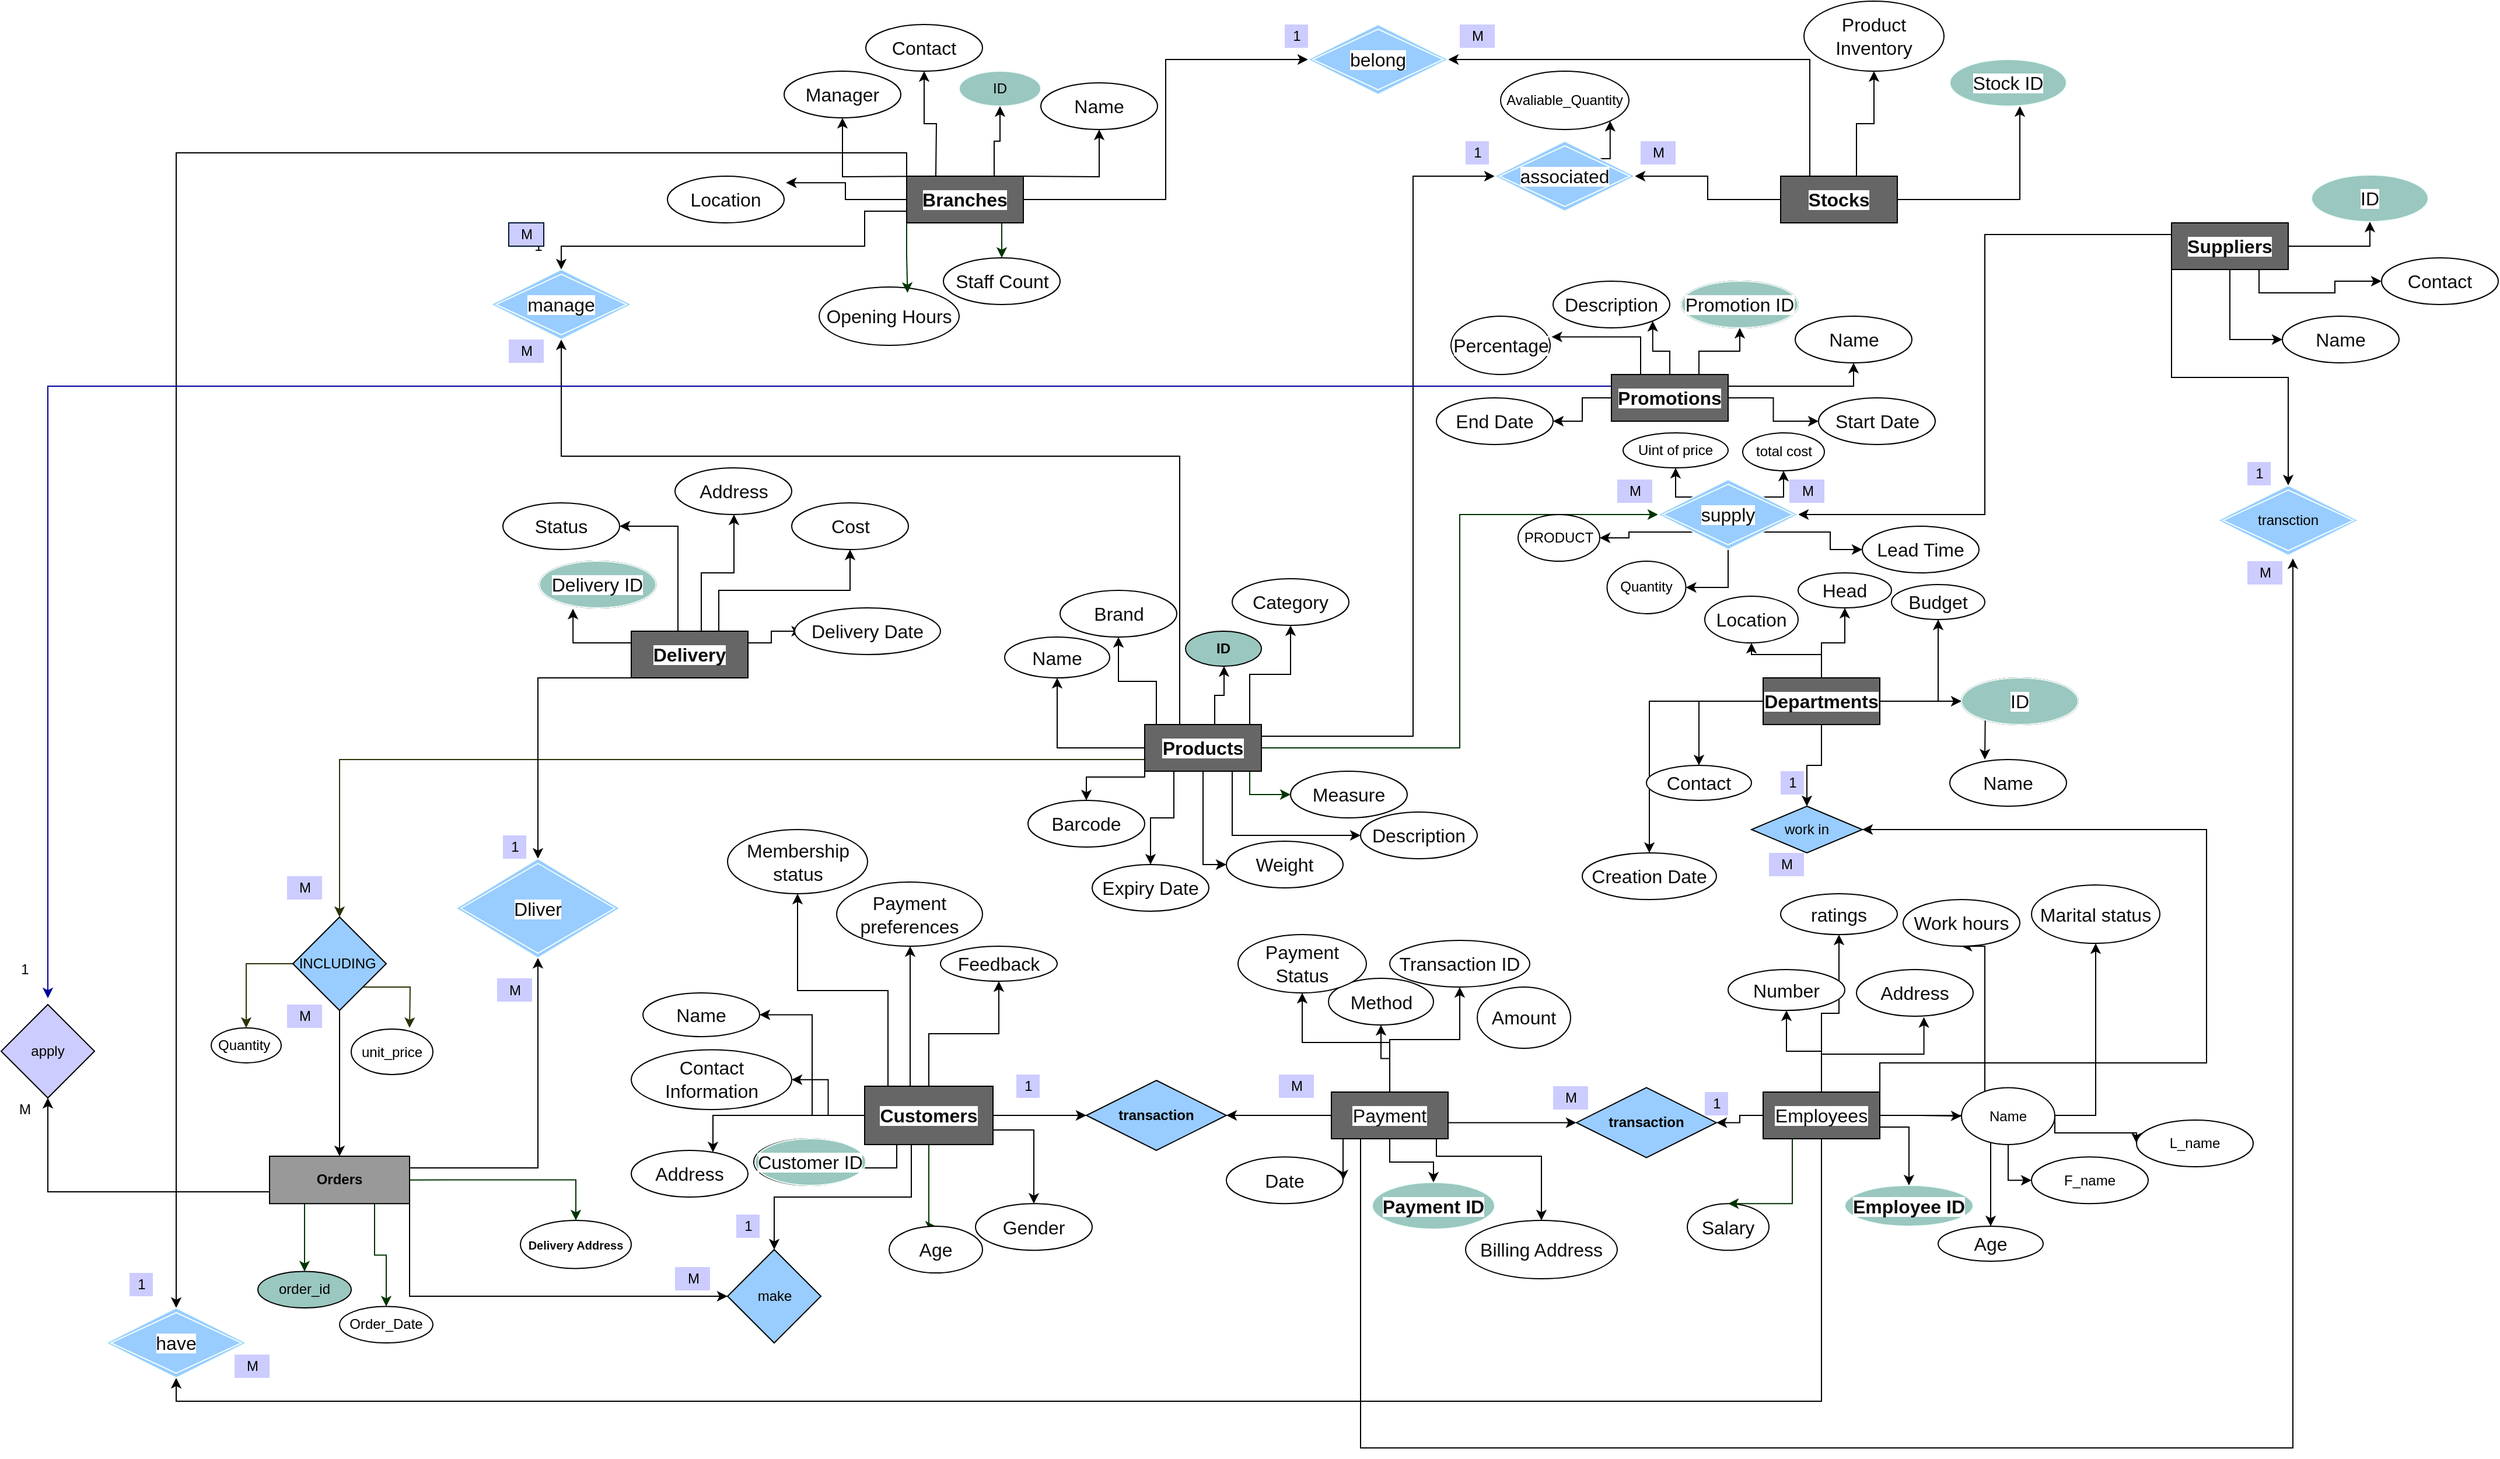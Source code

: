 <mxfile version="13.9.9" type="device"><diagram id="J6kNwjAh8BxfxdsCRRIw" name="Page-1"><mxGraphModel dx="3406" dy="2298" grid="1" gridSize="10" guides="1" tooltips="1" connect="1" arrows="1" fold="1" page="1" pageScale="1" pageWidth="850" pageHeight="1100" math="0" shadow="0"><root><mxCell id="0"/><mxCell id="1" parent="0"/><mxCell id="M34847bO2hawgu_YJPyF-9" value="" style="edgeStyle=orthogonalEdgeStyle;rounded=0;orthogonalLoop=1;jettySize=auto;html=1;entryX=0.5;entryY=0;entryDx=0;entryDy=0;" parent="1" source="M34847bO2hawgu_YJPyF-1" target="M34847bO2hawgu_YJPyF-10" edge="1"><mxGeometry relative="1" as="geometry"><mxPoint x="-84" y="178" as="targetPoint"/></mxGeometry></mxCell><mxCell id="M34847bO2hawgu_YJPyF-11" style="edgeStyle=orthogonalEdgeStyle;rounded=0;orthogonalLoop=1;jettySize=auto;html=1;" parent="1" source="M34847bO2hawgu_YJPyF-1" target="M34847bO2hawgu_YJPyF-12" edge="1"><mxGeometry relative="1" as="geometry"><mxPoint x="-10" y="230" as="targetPoint"/><Array as="points"><mxPoint x="-120" y="135"/></Array></mxGeometry></mxCell><mxCell id="M34847bO2hawgu_YJPyF-16" value="" style="edgeStyle=orthogonalEdgeStyle;rounded=0;orthogonalLoop=1;jettySize=auto;html=1;" parent="1" source="M34847bO2hawgu_YJPyF-1" target="M34847bO2hawgu_YJPyF-15" edge="1"><mxGeometry relative="1" as="geometry"><Array as="points"><mxPoint x="49" y="80"/><mxPoint x="49" y="80"/></Array></mxGeometry></mxCell><mxCell id="M34847bO2hawgu_YJPyF-17" style="edgeStyle=orthogonalEdgeStyle;rounded=0;orthogonalLoop=1;jettySize=auto;html=1;entryX=0.5;entryY=1;entryDx=0;entryDy=0;" parent="1" source="M34847bO2hawgu_YJPyF-1" target="M34847bO2hawgu_YJPyF-18" edge="1"><mxGeometry relative="1" as="geometry"><mxPoint y="70" as="targetPoint"/><Array as="points"><mxPoint x="30" y="28"/><mxPoint x="-47" y="28"/></Array></mxGeometry></mxCell><mxCell id="M34847bO2hawgu_YJPyF-19" style="edgeStyle=orthogonalEdgeStyle;rounded=0;orthogonalLoop=1;jettySize=auto;html=1;entryX=1;entryY=0.5;entryDx=0;entryDy=0;" parent="1" source="M34847bO2hawgu_YJPyF-1" target="M34847bO2hawgu_YJPyF-7" edge="1"><mxGeometry relative="1" as="geometry"><mxPoint x="-60" y="130" as="targetPoint"/></mxGeometry></mxCell><mxCell id="M34847bO2hawgu_YJPyF-26" style="edgeStyle=orthogonalEdgeStyle;rounded=0;orthogonalLoop=1;jettySize=auto;html=1;entryX=0.5;entryY=1;entryDx=0;entryDy=0;" parent="1" source="M34847bO2hawgu_YJPyF-1" target="M34847bO2hawgu_YJPyF-27" edge="1"><mxGeometry relative="1" as="geometry"><mxPoint x="150" y="20" as="targetPoint"/></mxGeometry></mxCell><mxCell id="M34847bO2hawgu_YJPyF-28" style="edgeStyle=orthogonalEdgeStyle;rounded=0;orthogonalLoop=1;jettySize=auto;html=1;entryX=0;entryY=0.5;entryDx=0;entryDy=0;" parent="1" source="M34847bO2hawgu_YJPyF-1" target="M34847bO2hawgu_YJPyF-2" edge="1"><mxGeometry relative="1" as="geometry"><mxPoint x="190" y="140" as="targetPoint"/></mxGeometry></mxCell><mxCell id="M34847bO2hawgu_YJPyF-232" style="edgeStyle=orthogonalEdgeStyle;rounded=0;orthogonalLoop=1;jettySize=auto;html=1;" parent="1" source="kAiwi8vioxBH3J9AfFU8-1" target="M34847bO2hawgu_YJPyF-233" edge="1"><mxGeometry relative="1" as="geometry"><mxPoint x="-270" y="-60" as="targetPoint"/><Array as="points"><mxPoint x="-270" y="180"/></Array></mxGeometry></mxCell><mxCell id="M34847bO2hawgu_YJPyF-294" style="edgeStyle=orthogonalEdgeStyle;rounded=0;orthogonalLoop=1;jettySize=auto;html=1;exitX=1;exitY=0.75;exitDx=0;exitDy=0;" parent="1" source="M34847bO2hawgu_YJPyF-1" target="M34847bO2hawgu_YJPyF-25" edge="1"><mxGeometry relative="1" as="geometry"/></mxCell><mxCell id="M34847bO2hawgu_YJPyF-298" style="edgeStyle=orthogonalEdgeStyle;rounded=0;orthogonalLoop=1;jettySize=auto;html=1;exitX=0.25;exitY=1;exitDx=0;exitDy=0;entryX=1;entryY=1;entryDx=0;entryDy=0;" parent="1" source="M34847bO2hawgu_YJPyF-1" target="M34847bO2hawgu_YJPyF-211" edge="1"><mxGeometry relative="1" as="geometry"/></mxCell><mxCell id="kAiwi8vioxBH3J9AfFU8-24" style="edgeStyle=orthogonalEdgeStyle;rounded=0;orthogonalLoop=1;jettySize=auto;html=1;exitX=0.5;exitY=1;exitDx=0;exitDy=0;entryX=0.5;entryY=0;entryDx=0;entryDy=0;" parent="1" source="M34847bO2hawgu_YJPyF-1" target="kAiwi8vioxBH3J9AfFU8-23" edge="1"><mxGeometry relative="1" as="geometry"><Array as="points"><mxPoint x="50" y="160"/><mxPoint x="50" y="205"/><mxPoint x="-67" y="205"/></Array></mxGeometry></mxCell><mxCell id="yhw90hhXcHkimKyK7sUf-1" style="edgeStyle=orthogonalEdgeStyle;rounded=0;orthogonalLoop=1;jettySize=auto;html=1;exitX=0.5;exitY=1;exitDx=0;exitDy=0;entryX=0.5;entryY=0;entryDx=0;entryDy=0;strokeColor=#003300;fillColor=#006600;" parent="1" source="M34847bO2hawgu_YJPyF-1" target="M34847bO2hawgu_YJPyF-23" edge="1"><mxGeometry relative="1" as="geometry"><Array as="points"><mxPoint x="65" y="230"/></Array></mxGeometry></mxCell><mxCell id="M34847bO2hawgu_YJPyF-1" value="&lt;span style=&quot;border: 0px solid rgb(227 , 227 , 227) ; box-sizing: border-box ; font-weight: 600 ; color: rgb(13 , 13 , 13) ; font-family: , , , , &amp;#34;segoe ui&amp;#34; , &amp;#34;roboto&amp;#34; , &amp;#34;ubuntu&amp;#34; , &amp;#34;cantarell&amp;#34; , &amp;#34;noto sans&amp;#34; , sans-serif , &amp;#34;helvetica neue&amp;#34; , &amp;#34;arial&amp;#34; , &amp;#34;apple color emoji&amp;#34; , &amp;#34;segoe ui emoji&amp;#34; , &amp;#34;segoe ui symbol&amp;#34; , &amp;#34;noto color emoji&amp;#34; ; font-size: 16px ; background-color: rgb(255 , 255 , 255)&quot;&gt;Customers&lt;/span&gt;" style="whiteSpace=wrap;html=1;align=center;fillColor=#666666;" parent="1" vertex="1"><mxGeometry x="10" y="110" width="110" height="50" as="geometry"/></mxCell><mxCell id="M34847bO2hawgu_YJPyF-2" value="&lt;b&gt;transaction&lt;/b&gt;" style="shape=rhombus;perimeter=rhombusPerimeter;whiteSpace=wrap;html=1;align=center;fillColor=#99CCFF;" parent="1" vertex="1"><mxGeometry x="200" y="105" width="120" height="60" as="geometry"/></mxCell><mxCell id="M34847bO2hawgu_YJPyF-29" style="edgeStyle=orthogonalEdgeStyle;rounded=0;orthogonalLoop=1;jettySize=auto;html=1;entryX=1;entryY=0.5;entryDx=0;entryDy=0;" parent="1" source="M34847bO2hawgu_YJPyF-3" target="M34847bO2hawgu_YJPyF-2" edge="1"><mxGeometry relative="1" as="geometry"/></mxCell><mxCell id="M34847bO2hawgu_YJPyF-33" value="" style="edgeStyle=orthogonalEdgeStyle;rounded=0;orthogonalLoop=1;jettySize=auto;html=1;" parent="1" source="M34847bO2hawgu_YJPyF-3" target="M34847bO2hawgu_YJPyF-32" edge="1"><mxGeometry relative="1" as="geometry"/></mxCell><mxCell id="M34847bO2hawgu_YJPyF-35" value="" style="edgeStyle=orthogonalEdgeStyle;rounded=0;orthogonalLoop=1;jettySize=auto;html=1;" parent="1" source="M34847bO2hawgu_YJPyF-3" target="M34847bO2hawgu_YJPyF-34" edge="1"><mxGeometry relative="1" as="geometry"/></mxCell><mxCell id="M34847bO2hawgu_YJPyF-38" style="edgeStyle=orthogonalEdgeStyle;rounded=0;orthogonalLoop=1;jettySize=auto;html=1;entryX=0.5;entryY=1;entryDx=0;entryDy=0;" parent="1" source="M34847bO2hawgu_YJPyF-3" target="M34847bO2hawgu_YJPyF-39" edge="1"><mxGeometry relative="1" as="geometry"><mxPoint x="400" y="20" as="targetPoint"/></mxGeometry></mxCell><mxCell id="M34847bO2hawgu_YJPyF-40" style="edgeStyle=orthogonalEdgeStyle;rounded=0;orthogonalLoop=1;jettySize=auto;html=1;entryX=0.5;entryY=1;entryDx=0;entryDy=0;" parent="1" source="M34847bO2hawgu_YJPyF-3" target="M34847bO2hawgu_YJPyF-41" edge="1"><mxGeometry relative="1" as="geometry"><mxPoint x="540" y="80" as="targetPoint"/></mxGeometry></mxCell><mxCell id="M34847bO2hawgu_YJPyF-45" style="edgeStyle=orthogonalEdgeStyle;rounded=0;orthogonalLoop=1;jettySize=auto;html=1;entryX=0.5;entryY=0;entryDx=0;entryDy=0;" parent="1" source="M34847bO2hawgu_YJPyF-3" target="M34847bO2hawgu_YJPyF-46" edge="1"><mxGeometry relative="1" as="geometry"><mxPoint x="540" y="190" as="targetPoint"/><Array as="points"><mxPoint x="500" y="170"/><mxPoint x="590" y="170"/></Array></mxGeometry></mxCell><mxCell id="Mmwqw_bBw5Nyzr8XYvEs-3" style="edgeStyle=orthogonalEdgeStyle;rounded=0;orthogonalLoop=1;jettySize=auto;html=1;exitX=0;exitY=1;exitDx=0;exitDy=0;entryX=1;entryY=0.5;entryDx=0;entryDy=0;" parent="1" source="M34847bO2hawgu_YJPyF-3" target="M34847bO2hawgu_YJPyF-43" edge="1"><mxGeometry relative="1" as="geometry"/></mxCell><mxCell id="W_XHWRr9mWliffJokAbm-4" style="edgeStyle=orthogonalEdgeStyle;rounded=0;orthogonalLoop=1;jettySize=auto;html=1;exitX=0.25;exitY=1;exitDx=0;exitDy=0;entryX=1.3;entryY=-0.12;entryDx=0;entryDy=0;entryPerimeter=0;" edge="1" parent="1" source="M34847bO2hawgu_YJPyF-3" target="M34847bO2hawgu_YJPyF-229"><mxGeometry relative="1" as="geometry"><Array as="points"><mxPoint x="435" y="420"/><mxPoint x="1234" y="420"/></Array></mxGeometry></mxCell><mxCell id="M34847bO2hawgu_YJPyF-3" value="&lt;span style=&quot;color: rgb(13 , 13 , 13) ; font-family: , , , , &amp;#34;segoe ui&amp;#34; , &amp;#34;roboto&amp;#34; , &amp;#34;ubuntu&amp;#34; , &amp;#34;cantarell&amp;#34; , &amp;#34;noto sans&amp;#34; , sans-serif , &amp;#34;helvetica neue&amp;#34; , &amp;#34;arial&amp;#34; , &amp;#34;apple color emoji&amp;#34; , &amp;#34;segoe ui emoji&amp;#34; , &amp;#34;segoe ui symbol&amp;#34; , &amp;#34;noto color emoji&amp;#34; ; font-size: 16px ; text-align: left ; background-color: rgb(255 , 255 , 255)&quot;&gt;Payment&lt;/span&gt;" style="whiteSpace=wrap;html=1;align=center;fillColor=#666666;" parent="1" vertex="1"><mxGeometry x="410" y="115" width="100" height="40" as="geometry"/></mxCell><mxCell id="M34847bO2hawgu_YJPyF-4" value="&lt;span style=&quot;color: rgb(13 , 13 , 13) ; font-family: , , , , &amp;#34;segoe ui&amp;#34; , &amp;#34;roboto&amp;#34; , &amp;#34;ubuntu&amp;#34; , &amp;#34;cantarell&amp;#34; , &amp;#34;noto sans&amp;#34; , sans-serif , &amp;#34;helvetica neue&amp;#34; , &amp;#34;arial&amp;#34; , &amp;#34;apple color emoji&amp;#34; , &amp;#34;segoe ui emoji&amp;#34; , &amp;#34;segoe ui symbol&amp;#34; , &amp;#34;noto color emoji&amp;#34; ; font-size: 16px ; text-align: left ; background-color: rgb(255 , 255 , 255)&quot;&gt;Customer ID&lt;/span&gt;" style="ellipse;whiteSpace=wrap;html=1;" parent="1" vertex="1"><mxGeometry x="-85" y="155" width="95" height="40" as="geometry"/></mxCell><mxCell id="M34847bO2hawgu_YJPyF-7" value="&lt;span style=&quot;color: rgb(13 , 13 , 13) ; font-family: , , , , &amp;#34;segoe ui&amp;#34; , &amp;#34;roboto&amp;#34; , &amp;#34;ubuntu&amp;#34; , &amp;#34;cantarell&amp;#34; , &amp;#34;noto sans&amp;#34; , sans-serif , &amp;#34;helvetica neue&amp;#34; , &amp;#34;arial&amp;#34; , &amp;#34;apple color emoji&amp;#34; , &amp;#34;segoe ui emoji&amp;#34; , &amp;#34;segoe ui symbol&amp;#34; , &amp;#34;noto color emoji&amp;#34; ; font-size: 16px ; text-align: left ; background-color: rgb(255 , 255 , 255)&quot;&gt;Name&lt;/span&gt;" style="ellipse;whiteSpace=wrap;html=1;" parent="1" vertex="1"><mxGeometry x="-180" y="30" width="100" height="37.5" as="geometry"/></mxCell><mxCell id="M34847bO2hawgu_YJPyF-10" value="&lt;span style=&quot;color: rgb(13 , 13 , 13) ; font-family: , , , , &amp;#34;segoe ui&amp;#34; , &amp;#34;roboto&amp;#34; , &amp;#34;ubuntu&amp;#34; , &amp;#34;cantarell&amp;#34; , &amp;#34;noto sans&amp;#34; , sans-serif , &amp;#34;helvetica neue&amp;#34; , &amp;#34;arial&amp;#34; , &amp;#34;apple color emoji&amp;#34; , &amp;#34;segoe ui emoji&amp;#34; , &amp;#34;segoe ui symbol&amp;#34; , &amp;#34;noto color emoji&amp;#34; ; font-size: 16px ; text-align: left ; background-color: rgb(255 , 255 , 255)&quot;&gt;Contact Information&lt;/span&gt;" style="ellipse;whiteSpace=wrap;html=1;align=center;direction=south;" parent="1" vertex="1"><mxGeometry x="-190" y="78.75" width="137.5" height="51.25" as="geometry"/></mxCell><mxCell id="M34847bO2hawgu_YJPyF-12" value="&lt;span style=&quot;color: rgb(13 , 13 , 13) ; font-family: , , , , &amp;#34;segoe ui&amp;#34; , &amp;#34;roboto&amp;#34; , &amp;#34;ubuntu&amp;#34; , &amp;#34;cantarell&amp;#34; , &amp;#34;noto sans&amp;#34; , sans-serif , &amp;#34;helvetica neue&amp;#34; , &amp;#34;arial&amp;#34; , &amp;#34;apple color emoji&amp;#34; , &amp;#34;segoe ui emoji&amp;#34; , &amp;#34;segoe ui symbol&amp;#34; , &amp;#34;noto color emoji&amp;#34; ; font-size: 16px ; text-align: left ; background-color: rgb(255 , 255 , 255)&quot;&gt;Address&lt;/span&gt;" style="ellipse;whiteSpace=wrap;html=1;align=center;" parent="1" vertex="1"><mxGeometry x="-190" y="165" width="100" height="40" as="geometry"/></mxCell><mxCell id="M34847bO2hawgu_YJPyF-15" value="&lt;span style=&quot;color: rgb(13 , 13 , 13) ; font-family: , , , , &amp;#34;segoe ui&amp;#34; , &amp;#34;roboto&amp;#34; , &amp;#34;ubuntu&amp;#34; , &amp;#34;cantarell&amp;#34; , &amp;#34;noto sans&amp;#34; , sans-serif , &amp;#34;helvetica neue&amp;#34; , &amp;#34;arial&amp;#34; , &amp;#34;apple color emoji&amp;#34; , &amp;#34;segoe ui emoji&amp;#34; , &amp;#34;segoe ui symbol&amp;#34; , &amp;#34;noto color emoji&amp;#34; ; font-size: 16px ; text-align: left ; background-color: rgb(255 , 255 , 255)&quot;&gt;Payment preferences&lt;/span&gt;" style="ellipse;whiteSpace=wrap;html=1;" parent="1" vertex="1"><mxGeometry x="-14" y="-65" width="125" height="55" as="geometry"/></mxCell><mxCell id="M34847bO2hawgu_YJPyF-18" value="&lt;span style=&quot;color: rgb(13 , 13 , 13) ; font-family: , , , , &amp;#34;segoe ui&amp;#34; , &amp;#34;roboto&amp;#34; , &amp;#34;ubuntu&amp;#34; , &amp;#34;cantarell&amp;#34; , &amp;#34;noto sans&amp;#34; , sans-serif , &amp;#34;helvetica neue&amp;#34; , &amp;#34;arial&amp;#34; , &amp;#34;apple color emoji&amp;#34; , &amp;#34;segoe ui emoji&amp;#34; , &amp;#34;segoe ui symbol&amp;#34; , &amp;#34;noto color emoji&amp;#34; ; font-size: 16px ; text-align: left ; background-color: rgb(255 , 255 , 255)&quot;&gt;Membership status&lt;/span&gt;" style="ellipse;whiteSpace=wrap;html=1;align=center;" parent="1" vertex="1"><mxGeometry x="-107.5" y="-110" width="120" height="55" as="geometry"/></mxCell><mxCell id="M34847bO2hawgu_YJPyF-23" value="&lt;span style=&quot;color: rgb(13 , 13 , 13) ; font-family: , , , , &amp;#34;segoe ui&amp;#34; , &amp;#34;roboto&amp;#34; , &amp;#34;ubuntu&amp;#34; , &amp;#34;cantarell&amp;#34; , &amp;#34;noto sans&amp;#34; , sans-serif , &amp;#34;helvetica neue&amp;#34; , &amp;#34;arial&amp;#34; , &amp;#34;apple color emoji&amp;#34; , &amp;#34;segoe ui emoji&amp;#34; , &amp;#34;segoe ui symbol&amp;#34; , &amp;#34;noto color emoji&amp;#34; ; font-size: 16px ; text-align: left ; background-color: rgb(255 , 255 , 255)&quot;&gt;Age&lt;/span&gt;" style="ellipse;whiteSpace=wrap;html=1;align=center;" parent="1" vertex="1"><mxGeometry x="31" y="230.01" width="80" height="40" as="geometry"/></mxCell><mxCell id="M34847bO2hawgu_YJPyF-25" value="&lt;span style=&quot;color: rgb(13 , 13 , 13) ; font-family: , , , , &amp;#34;segoe ui&amp;#34; , &amp;#34;roboto&amp;#34; , &amp;#34;ubuntu&amp;#34; , &amp;#34;cantarell&amp;#34; , &amp;#34;noto sans&amp;#34; , sans-serif , &amp;#34;helvetica neue&amp;#34; , &amp;#34;arial&amp;#34; , &amp;#34;apple color emoji&amp;#34; , &amp;#34;segoe ui emoji&amp;#34; , &amp;#34;segoe ui symbol&amp;#34; , &amp;#34;noto color emoji&amp;#34; ; font-size: 16px ; text-align: left ; background-color: rgb(255 , 255 , 255)&quot;&gt;Gender&lt;/span&gt;" style="ellipse;whiteSpace=wrap;html=1;align=center;" parent="1" vertex="1"><mxGeometry x="105" y="210.63" width="100" height="40" as="geometry"/></mxCell><mxCell id="M34847bO2hawgu_YJPyF-27" value="&lt;span style=&quot;color: rgb(13 , 13 , 13) ; font-family: , , , , &amp;#34;segoe ui&amp;#34; , &amp;#34;roboto&amp;#34; , &amp;#34;ubuntu&amp;#34; , &amp;#34;cantarell&amp;#34; , &amp;#34;noto sans&amp;#34; , sans-serif , &amp;#34;helvetica neue&amp;#34; , &amp;#34;arial&amp;#34; , &amp;#34;apple color emoji&amp;#34; , &amp;#34;segoe ui emoji&amp;#34; , &amp;#34;segoe ui symbol&amp;#34; , &amp;#34;noto color emoji&amp;#34; ; font-size: 16px ; text-align: left ; background-color: rgb(255 , 255 , 255)&quot;&gt;Feedback &lt;/span&gt;" style="ellipse;whiteSpace=wrap;html=1;align=center;" parent="1" vertex="1"><mxGeometry x="75" y="-10" width="100" height="30" as="geometry"/></mxCell><mxCell id="M34847bO2hawgu_YJPyF-30" value="1" style="text;html=1;align=center;verticalAlign=middle;resizable=0;points=[];autosize=1;fillColor=#69CDFF;" parent="1" vertex="1"><mxGeometry x="140" y="100" width="20" height="20" as="geometry"/></mxCell><mxCell id="M34847bO2hawgu_YJPyF-31" value="M" style="text;html=1;align=center;verticalAlign=middle;resizable=0;points=[];autosize=1;fillColor=#82FBFF;" parent="1" vertex="1"><mxGeometry x="365" y="100" width="30" height="20" as="geometry"/></mxCell><mxCell id="M34847bO2hawgu_YJPyF-32" value="&lt;span style=&quot;color: rgb(13 , 13 , 13) ; font-family: , , , , &amp;#34;segoe ui&amp;#34; , &amp;#34;roboto&amp;#34; , &amp;#34;ubuntu&amp;#34; , &amp;#34;cantarell&amp;#34; , &amp;#34;noto sans&amp;#34; , sans-serif , &amp;#34;helvetica neue&amp;#34; , &amp;#34;arial&amp;#34; , &amp;#34;apple color emoji&amp;#34; , &amp;#34;segoe ui emoji&amp;#34; , &amp;#34;segoe ui symbol&amp;#34; , &amp;#34;noto color emoji&amp;#34; ; font-size: 16px ; text-align: left ; background-color: rgb(255 , 255 , 255)&quot;&gt;&lt;b&gt;Payment ID&lt;/b&gt;&lt;/span&gt;" style="ellipse;whiteSpace=wrap;html=1;fillColor=#9AC7BF;strokeColor=#F0FFFA;" parent="1" vertex="1"><mxGeometry x="445" y="192.51" width="105" height="40" as="geometry"/></mxCell><mxCell id="M34847bO2hawgu_YJPyF-34" value="&lt;span style=&quot;color: rgb(13 , 13 , 13) ; font-family: , , , , &amp;#34;segoe ui&amp;#34; , &amp;#34;roboto&amp;#34; , &amp;#34;ubuntu&amp;#34; , &amp;#34;cantarell&amp;#34; , &amp;#34;noto sans&amp;#34; , sans-serif , &amp;#34;helvetica neue&amp;#34; , &amp;#34;arial&amp;#34; , &amp;#34;apple color emoji&amp;#34; , &amp;#34;segoe ui emoji&amp;#34; , &amp;#34;segoe ui symbol&amp;#34; , &amp;#34;noto color emoji&amp;#34; ; font-size: 16px ; text-align: left ; background-color: rgb(255 , 255 , 255)&quot;&gt;Method&lt;/span&gt;" style="ellipse;whiteSpace=wrap;html=1;" parent="1" vertex="1"><mxGeometry x="407.5" y="17.5" width="90" height="40" as="geometry"/></mxCell><mxCell id="M34847bO2hawgu_YJPyF-36" value="&lt;span style=&quot;color: rgb(13 , 13 , 13) ; font-family: , , , , &amp;#34;segoe ui&amp;#34; , &amp;#34;roboto&amp;#34; , &amp;#34;ubuntu&amp;#34; , &amp;#34;cantarell&amp;#34; , &amp;#34;noto sans&amp;#34; , sans-serif , &amp;#34;helvetica neue&amp;#34; , &amp;#34;arial&amp;#34; , &amp;#34;apple color emoji&amp;#34; , &amp;#34;segoe ui emoji&amp;#34; , &amp;#34;segoe ui symbol&amp;#34; , &amp;#34;noto color emoji&amp;#34; ; font-size: 16px ; text-align: left ; background-color: rgb(255 , 255 , 255)&quot;&gt;Amount&lt;/span&gt;" style="ellipse;whiteSpace=wrap;html=1;" parent="1" vertex="1"><mxGeometry x="535" y="25.0" width="80" height="52.5" as="geometry"/></mxCell><mxCell id="M34847bO2hawgu_YJPyF-39" value="&lt;span style=&quot;color: rgb(13 , 13 , 13) ; font-family: , , , , &amp;#34;segoe ui&amp;#34; , &amp;#34;roboto&amp;#34; , &amp;#34;ubuntu&amp;#34; , &amp;#34;cantarell&amp;#34; , &amp;#34;noto sans&amp;#34; , sans-serif , &amp;#34;helvetica neue&amp;#34; , &amp;#34;arial&amp;#34; , &amp;#34;apple color emoji&amp;#34; , &amp;#34;segoe ui emoji&amp;#34; , &amp;#34;segoe ui symbol&amp;#34; , &amp;#34;noto color emoji&amp;#34; ; font-size: 16px ; text-align: left ; background-color: rgb(255 , 255 , 255)&quot;&gt;Payment Status&lt;/span&gt;" style="ellipse;whiteSpace=wrap;html=1;align=center;" parent="1" vertex="1"><mxGeometry x="330" y="-20" width="110" height="50" as="geometry"/></mxCell><mxCell id="M34847bO2hawgu_YJPyF-41" value="&lt;span style=&quot;color: rgb(13 , 13 , 13) ; font-family: , , , , &amp;#34;segoe ui&amp;#34; , &amp;#34;roboto&amp;#34; , &amp;#34;ubuntu&amp;#34; , &amp;#34;cantarell&amp;#34; , &amp;#34;noto sans&amp;#34; , sans-serif , &amp;#34;helvetica neue&amp;#34; , &amp;#34;arial&amp;#34; , &amp;#34;apple color emoji&amp;#34; , &amp;#34;segoe ui emoji&amp;#34; , &amp;#34;segoe ui symbol&amp;#34; , &amp;#34;noto color emoji&amp;#34; ; font-size: 16px ; text-align: left ; background-color: rgb(255 , 255 , 255)&quot;&gt;Transaction ID&lt;/span&gt;" style="ellipse;whiteSpace=wrap;html=1;align=center;" parent="1" vertex="1"><mxGeometry x="460" y="-15" width="120" height="40" as="geometry"/></mxCell><mxCell id="M34847bO2hawgu_YJPyF-43" value="&lt;span style=&quot;color: rgb(13 , 13 , 13) ; font-family: , , , , &amp;#34;segoe ui&amp;#34; , &amp;#34;roboto&amp;#34; , &amp;#34;ubuntu&amp;#34; , &amp;#34;cantarell&amp;#34; , &amp;#34;noto sans&amp;#34; , sans-serif , &amp;#34;helvetica neue&amp;#34; , &amp;#34;arial&amp;#34; , &amp;#34;apple color emoji&amp;#34; , &amp;#34;segoe ui emoji&amp;#34; , &amp;#34;segoe ui symbol&amp;#34; , &amp;#34;noto color emoji&amp;#34; ; font-size: 16px ; text-align: left ; background-color: rgb(255 , 255 , 255)&quot;&gt;Date &lt;/span&gt;" style="ellipse;whiteSpace=wrap;html=1;align=center;" parent="1" vertex="1"><mxGeometry x="320" y="170.63" width="100" height="40" as="geometry"/></mxCell><mxCell id="M34847bO2hawgu_YJPyF-46" value="&lt;span style=&quot;color: rgb(13 , 13 , 13) ; font-family: , , , , &amp;#34;segoe ui&amp;#34; , &amp;#34;roboto&amp;#34; , &amp;#34;ubuntu&amp;#34; , &amp;#34;cantarell&amp;#34; , &amp;#34;noto sans&amp;#34; , sans-serif , &amp;#34;helvetica neue&amp;#34; , &amp;#34;arial&amp;#34; , &amp;#34;apple color emoji&amp;#34; , &amp;#34;segoe ui emoji&amp;#34; , &amp;#34;segoe ui symbol&amp;#34; , &amp;#34;noto color emoji&amp;#34; ; font-size: 16px ; text-align: left ; background-color: rgb(255 , 255 , 255)&quot;&gt;Billing Address&lt;/span&gt;" style="ellipse;whiteSpace=wrap;html=1;align=center;" parent="1" vertex="1"><mxGeometry x="525" y="225" width="130" height="50" as="geometry"/></mxCell><mxCell id="M34847bO2hawgu_YJPyF-51" value="" style="edgeStyle=orthogonalEdgeStyle;rounded=0;orthogonalLoop=1;jettySize=auto;html=1;" parent="1" source="M34847bO2hawgu_YJPyF-47" target="M34847bO2hawgu_YJPyF-50" edge="1"><mxGeometry relative="1" as="geometry"/></mxCell><mxCell id="M34847bO2hawgu_YJPyF-59" value="" style="edgeStyle=orthogonalEdgeStyle;rounded=0;orthogonalLoop=1;jettySize=auto;html=1;" parent="1" source="M34847bO2hawgu_YJPyF-47" target="M34847bO2hawgu_YJPyF-58" edge="1"><mxGeometry relative="1" as="geometry"/></mxCell><mxCell id="M34847bO2hawgu_YJPyF-60" style="edgeStyle=orthogonalEdgeStyle;rounded=0;orthogonalLoop=1;jettySize=auto;html=1;entryX=0.578;entryY=1.02;entryDx=0;entryDy=0;entryPerimeter=0;" parent="1" source="M34847bO2hawgu_YJPyF-47" target="M34847bO2hawgu_YJPyF-61" edge="1"><mxGeometry relative="1" as="geometry"><mxPoint x="910" y="70" as="targetPoint"/></mxGeometry></mxCell><mxCell id="M34847bO2hawgu_YJPyF-62" style="edgeStyle=orthogonalEdgeStyle;rounded=0;orthogonalLoop=1;jettySize=auto;html=1;entryX=0.5;entryY=0;entryDx=0;entryDy=0;" parent="1" source="M34847bO2hawgu_YJPyF-47" target="M34847bO2hawgu_YJPyF-63" edge="1"><mxGeometry relative="1" as="geometry"><mxPoint x="900" y="200" as="targetPoint"/></mxGeometry></mxCell><mxCell id="M34847bO2hawgu_YJPyF-69" style="edgeStyle=orthogonalEdgeStyle;rounded=0;orthogonalLoop=1;jettySize=auto;html=1;entryX=0.5;entryY=1;entryDx=0;entryDy=0;" parent="1" source="M34847bO2hawgu_YJPyF-47" target="M34847bO2hawgu_YJPyF-68" edge="1"><mxGeometry relative="1" as="geometry"/></mxCell><mxCell id="M34847bO2hawgu_YJPyF-71" style="edgeStyle=orthogonalEdgeStyle;rounded=0;orthogonalLoop=1;jettySize=auto;html=1;entryX=0.5;entryY=1;entryDx=0;entryDy=0;" parent="1" source="M34847bO2hawgu_YJPyF-47" target="M34847bO2hawgu_YJPyF-70" edge="1"><mxGeometry relative="1" as="geometry"><Array as="points"><mxPoint x="970" y="135"/><mxPoint x="970" y="-10"/></Array></mxGeometry></mxCell><mxCell id="M34847bO2hawgu_YJPyF-72" style="edgeStyle=orthogonalEdgeStyle;rounded=0;orthogonalLoop=1;jettySize=auto;html=1;" parent="1" source="M34847bO2hawgu_YJPyF-47" target="M34847bO2hawgu_YJPyF-73" edge="1"><mxGeometry relative="1" as="geometry"><mxPoint x="880" y="-20" as="targetPoint"/></mxGeometry></mxCell><mxCell id="M34847bO2hawgu_YJPyF-95" style="edgeStyle=orthogonalEdgeStyle;rounded=0;orthogonalLoop=1;jettySize=auto;html=1;exitX=0.5;exitY=0;exitDx=0;exitDy=0;entryX=1;entryY=0.5;entryDx=0;entryDy=0;" parent="1" source="M34847bO2hawgu_YJPyF-47" target="M34847bO2hawgu_YJPyF-96" edge="1"><mxGeometry relative="1" as="geometry"><mxPoint x="810" y="-100" as="targetPoint"/><Array as="points"><mxPoint x="880" y="115"/><mxPoint x="880" y="90"/><mxPoint x="1160" y="90"/><mxPoint x="1160" y="-110"/></Array></mxGeometry></mxCell><mxCell id="M34847bO2hawgu_YJPyF-47" value="&lt;span style=&quot;color: rgb(13 , 13 , 13) ; font-family: , , , , &amp;#34;segoe ui&amp;#34; , &amp;#34;roboto&amp;#34; , &amp;#34;ubuntu&amp;#34; , &amp;#34;cantarell&amp;#34; , &amp;#34;noto sans&amp;#34; , sans-serif , &amp;#34;helvetica neue&amp;#34; , &amp;#34;arial&amp;#34; , &amp;#34;apple color emoji&amp;#34; , &amp;#34;segoe ui emoji&amp;#34; , &amp;#34;segoe ui symbol&amp;#34; , &amp;#34;noto color emoji&amp;#34; ; font-size: 16px ; text-align: left ; background-color: rgb(255 , 255 , 255)&quot;&gt;Employees &lt;/span&gt;" style="whiteSpace=wrap;html=1;align=center;" parent="1" vertex="1"><mxGeometry x="780" y="115.01" width="100" height="40" as="geometry"/></mxCell><mxCell id="M34847bO2hawgu_YJPyF-55" style="edgeStyle=orthogonalEdgeStyle;rounded=0;orthogonalLoop=1;jettySize=auto;html=1;exitX=1;exitY=0.5;exitDx=0;exitDy=0;entryX=0;entryY=0.5;entryDx=0;entryDy=0;" parent="1" source="M34847bO2hawgu_YJPyF-50" target="M34847bO2hawgu_YJPyF-57" edge="1"><mxGeometry relative="1" as="geometry"><mxPoint x="1100" y="150" as="targetPoint"/><Array as="points"><mxPoint x="1030" y="150"/><mxPoint x="1100" y="150"/></Array></mxGeometry></mxCell><mxCell id="M34847bO2hawgu_YJPyF-300" style="edgeStyle=orthogonalEdgeStyle;rounded=0;orthogonalLoop=1;jettySize=auto;html=1;entryX=0;entryY=0.5;entryDx=0;entryDy=0;" parent="1" source="M34847bO2hawgu_YJPyF-50" target="M34847bO2hawgu_YJPyF-56" edge="1"><mxGeometry relative="1" as="geometry"/></mxCell><mxCell id="M34847bO2hawgu_YJPyF-50" value="Name" style="ellipse;whiteSpace=wrap;html=1;" parent="1" vertex="1"><mxGeometry x="950" y="111.24" width="80" height="48.76" as="geometry"/></mxCell><mxCell id="M34847bO2hawgu_YJPyF-56" value="F_name" style="ellipse;whiteSpace=wrap;html=1;align=center;" parent="1" vertex="1"><mxGeometry x="1010" y="170.63" width="100" height="40" as="geometry"/></mxCell><mxCell id="M34847bO2hawgu_YJPyF-57" value="L_name" style="ellipse;whiteSpace=wrap;html=1;align=center;" parent="1" vertex="1"><mxGeometry x="1100" y="139" width="100" height="40" as="geometry"/></mxCell><mxCell id="M34847bO2hawgu_YJPyF-58" value="&lt;span style=&quot;color: rgb(13 , 13 , 13) ; font-family: , , , , &amp;#34;segoe ui&amp;#34; , &amp;#34;roboto&amp;#34; , &amp;#34;ubuntu&amp;#34; , &amp;#34;cantarell&amp;#34; , &amp;#34;noto sans&amp;#34; , sans-serif , &amp;#34;helvetica neue&amp;#34; , &amp;#34;arial&amp;#34; , &amp;#34;apple color emoji&amp;#34; , &amp;#34;segoe ui emoji&amp;#34; , &amp;#34;segoe ui symbol&amp;#34; , &amp;#34;noto color emoji&amp;#34; ; font-size: 16px ; text-align: left ; background-color: rgb(255 , 255 , 255)&quot;&gt;Number&lt;/span&gt;" style="ellipse;whiteSpace=wrap;html=1;" parent="1" vertex="1"><mxGeometry x="750" y="10.0" width="100" height="35.01" as="geometry"/></mxCell><mxCell id="M34847bO2hawgu_YJPyF-61" value="&lt;span style=&quot;color: rgb(13 , 13 , 13) ; font-family: , , , , &amp;#34;segoe ui&amp;#34; , &amp;#34;roboto&amp;#34; , &amp;#34;ubuntu&amp;#34; , &amp;#34;cantarell&amp;#34; , &amp;#34;noto sans&amp;#34; , sans-serif , &amp;#34;helvetica neue&amp;#34; , &amp;#34;arial&amp;#34; , &amp;#34;apple color emoji&amp;#34; , &amp;#34;segoe ui emoji&amp;#34; , &amp;#34;segoe ui symbol&amp;#34; , &amp;#34;noto color emoji&amp;#34; ; font-size: 16px ; text-align: left ; background-color: rgb(255 , 255 , 255)&quot;&gt;Address&lt;/span&gt;" style="ellipse;whiteSpace=wrap;html=1;align=center;" parent="1" vertex="1"><mxGeometry x="860" y="10.0" width="100" height="40" as="geometry"/></mxCell><mxCell id="M34847bO2hawgu_YJPyF-63" value="&lt;span style=&quot;color: rgb(13 , 13 , 13) ; font-family: , , , , &amp;#34;segoe ui&amp;#34; , &amp;#34;roboto&amp;#34; , &amp;#34;ubuntu&amp;#34; , &amp;#34;cantarell&amp;#34; , &amp;#34;noto sans&amp;#34; , sans-serif , &amp;#34;helvetica neue&amp;#34; , &amp;#34;arial&amp;#34; , &amp;#34;apple color emoji&amp;#34; , &amp;#34;segoe ui emoji&amp;#34; , &amp;#34;segoe ui symbol&amp;#34; , &amp;#34;noto color emoji&amp;#34; ; font-size: 16px ; text-align: left ; background-color: rgb(255 , 255 , 255)&quot;&gt;Age&lt;/span&gt;" style="ellipse;whiteSpace=wrap;html=1;align=center;" parent="1" vertex="1"><mxGeometry x="930" y="230.01" width="90" height="30" as="geometry"/></mxCell><mxCell id="M34847bO2hawgu_YJPyF-65" value="&lt;span style=&quot;color: rgb(13 , 13 , 13) ; font-family: , , , , &amp;#34;segoe ui&amp;#34; , &amp;#34;roboto&amp;#34; , &amp;#34;ubuntu&amp;#34; , &amp;#34;cantarell&amp;#34; , &amp;#34;noto sans&amp;#34; , sans-serif , &amp;#34;helvetica neue&amp;#34; , &amp;#34;arial&amp;#34; , &amp;#34;apple color emoji&amp;#34; , &amp;#34;segoe ui emoji&amp;#34; , &amp;#34;segoe ui symbol&amp;#34; , &amp;#34;noto color emoji&amp;#34; ; font-size: 16px ; text-align: left ; background-color: rgb(255 , 255 , 255)&quot;&gt;Salary&lt;/span&gt;" style="ellipse;whiteSpace=wrap;html=1;align=center;" parent="1" vertex="1"><mxGeometry x="715" y="210.63" width="70" height="40" as="geometry"/></mxCell><mxCell id="M34847bO2hawgu_YJPyF-68" value="&lt;span style=&quot;color: rgb(13 , 13 , 13) ; font-family: , , , , &amp;#34;segoe ui&amp;#34; , &amp;#34;roboto&amp;#34; , &amp;#34;ubuntu&amp;#34; , &amp;#34;cantarell&amp;#34; , &amp;#34;noto sans&amp;#34; , sans-serif , &amp;#34;helvetica neue&amp;#34; , &amp;#34;arial&amp;#34; , &amp;#34;apple color emoji&amp;#34; , &amp;#34;segoe ui emoji&amp;#34; , &amp;#34;segoe ui symbol&amp;#34; , &amp;#34;noto color emoji&amp;#34; ; font-size: 16px ; text-align: left ; background-color: rgb(255 , 255 , 255)&quot;&gt;Marital status&lt;/span&gt;" style="ellipse;whiteSpace=wrap;html=1;align=center;" parent="1" vertex="1"><mxGeometry x="1010" y="-62.5" width="110" height="50" as="geometry"/></mxCell><mxCell id="M34847bO2hawgu_YJPyF-70" value="&lt;span style=&quot;color: rgb(13 , 13 , 13) ; font-family: , , , , &amp;#34;segoe ui&amp;#34; , &amp;#34;roboto&amp;#34; , &amp;#34;ubuntu&amp;#34; , &amp;#34;cantarell&amp;#34; , &amp;#34;noto sans&amp;#34; , sans-serif , &amp;#34;helvetica neue&amp;#34; , &amp;#34;arial&amp;#34; , &amp;#34;apple color emoji&amp;#34; , &amp;#34;segoe ui emoji&amp;#34; , &amp;#34;segoe ui symbol&amp;#34; , &amp;#34;noto color emoji&amp;#34; ; font-size: 16px ; text-align: left ; background-color: rgb(255 , 255 , 255)&quot;&gt;Work hours&lt;/span&gt;" style="ellipse;whiteSpace=wrap;html=1;align=center;" parent="1" vertex="1"><mxGeometry x="900" y="-50" width="100" height="40" as="geometry"/></mxCell><mxCell id="M34847bO2hawgu_YJPyF-73" value="&lt;span style=&quot;color: rgb(13 , 13 , 13) ; font-family: , , , , &amp;#34;segoe ui&amp;#34; , &amp;#34;roboto&amp;#34; , &amp;#34;ubuntu&amp;#34; , &amp;#34;cantarell&amp;#34; , &amp;#34;noto sans&amp;#34; , sans-serif , &amp;#34;helvetica neue&amp;#34; , &amp;#34;arial&amp;#34; , &amp;#34;apple color emoji&amp;#34; , &amp;#34;segoe ui emoji&amp;#34; , &amp;#34;segoe ui symbol&amp;#34; , &amp;#34;noto color emoji&amp;#34; ; font-size: 16px ; text-align: left ; background-color: rgb(255 , 255 , 255)&quot;&gt;ratings&lt;/span&gt;" style="ellipse;whiteSpace=wrap;html=1;align=center;" parent="1" vertex="1"><mxGeometry x="795" y="-55" width="100" height="35" as="geometry"/></mxCell><mxCell id="M34847bO2hawgu_YJPyF-75" style="edgeStyle=orthogonalEdgeStyle;rounded=0;orthogonalLoop=1;jettySize=auto;html=1;entryX=0;entryY=0.5;entryDx=0;entryDy=0;exitX=1;exitY=0.25;exitDx=0;exitDy=0;" parent="1" source="M34847bO2hawgu_YJPyF-3" target="M34847bO2hawgu_YJPyF-76" edge="1"><mxGeometry relative="1" as="geometry"><mxPoint x="620" y="139" as="targetPoint"/><mxPoint x="550" y="134" as="sourcePoint"/><Array as="points"><mxPoint x="510" y="141"/></Array></mxGeometry></mxCell><mxCell id="M34847bO2hawgu_YJPyF-76" value="&lt;b&gt;transaction&lt;/b&gt;" style="shape=rhombus;perimeter=rhombusPerimeter;whiteSpace=wrap;html=1;align=center;fillColor=#99CCFF;" parent="1" vertex="1"><mxGeometry x="620" y="111.24" width="120" height="60" as="geometry"/></mxCell><mxCell id="M34847bO2hawgu_YJPyF-77" style="edgeStyle=orthogonalEdgeStyle;rounded=0;orthogonalLoop=1;jettySize=auto;html=1;entryX=1;entryY=0.5;entryDx=0;entryDy=0;exitX=0;exitY=0.5;exitDx=0;exitDy=0;" parent="1" source="M34847bO2hawgu_YJPyF-47" target="M34847bO2hawgu_YJPyF-76" edge="1"><mxGeometry relative="1" as="geometry"><mxPoint x="840" y="134" as="sourcePoint"/></mxGeometry></mxCell><mxCell id="M34847bO2hawgu_YJPyF-81" style="edgeStyle=orthogonalEdgeStyle;rounded=0;orthogonalLoop=1;jettySize=auto;html=1;" parent="1" source="M34847bO2hawgu_YJPyF-80" edge="1"><mxGeometry relative="1" as="geometry"><mxPoint x="950" y="-220" as="targetPoint"/></mxGeometry></mxCell><mxCell id="M34847bO2hawgu_YJPyF-83" style="edgeStyle=orthogonalEdgeStyle;rounded=0;orthogonalLoop=1;jettySize=auto;html=1;" parent="1" source="M34847bO2hawgu_YJPyF-80" edge="1"><mxGeometry relative="1" as="geometry"><mxPoint x="970" y="-170" as="targetPoint"/></mxGeometry></mxCell><mxCell id="M34847bO2hawgu_YJPyF-86" value="" style="edgeStyle=orthogonalEdgeStyle;rounded=0;orthogonalLoop=1;jettySize=auto;html=1;" parent="1" source="M34847bO2hawgu_YJPyF-80" target="M34847bO2hawgu_YJPyF-85" edge="1"><mxGeometry relative="1" as="geometry"/></mxCell><mxCell id="M34847bO2hawgu_YJPyF-87" style="edgeStyle=orthogonalEdgeStyle;rounded=0;orthogonalLoop=1;jettySize=auto;html=1;entryX=0.5;entryY=1;entryDx=0;entryDy=0;" parent="1" source="M34847bO2hawgu_YJPyF-80" target="M34847bO2hawgu_YJPyF-88" edge="1"><mxGeometry relative="1" as="geometry"><mxPoint x="930" y="-280" as="targetPoint"/></mxGeometry></mxCell><mxCell id="M34847bO2hawgu_YJPyF-89" style="edgeStyle=orthogonalEdgeStyle;rounded=0;orthogonalLoop=1;jettySize=auto;html=1;entryX=0.5;entryY=1;entryDx=0;entryDy=0;" parent="1" source="M34847bO2hawgu_YJPyF-80" target="M34847bO2hawgu_YJPyF-90" edge="1"><mxGeometry relative="1" as="geometry"><mxPoint x="730" y="-300" as="targetPoint"/></mxGeometry></mxCell><mxCell id="M34847bO2hawgu_YJPyF-91" style="edgeStyle=orthogonalEdgeStyle;rounded=0;orthogonalLoop=1;jettySize=auto;html=1;entryX=0.5;entryY=0;entryDx=0;entryDy=0;" parent="1" source="M34847bO2hawgu_YJPyF-80" target="M34847bO2hawgu_YJPyF-92" edge="1"><mxGeometry relative="1" as="geometry"><mxPoint x="760" y="-160" as="targetPoint"/></mxGeometry></mxCell><mxCell id="M34847bO2hawgu_YJPyF-93" style="edgeStyle=orthogonalEdgeStyle;rounded=0;orthogonalLoop=1;jettySize=auto;html=1;" parent="1" source="M34847bO2hawgu_YJPyF-80" target="M34847bO2hawgu_YJPyF-94" edge="1"><mxGeometry relative="1" as="geometry"><mxPoint x="660" y="-90" as="targetPoint"/></mxGeometry></mxCell><mxCell id="M34847bO2hawgu_YJPyF-97" style="edgeStyle=orthogonalEdgeStyle;rounded=0;orthogonalLoop=1;jettySize=auto;html=1;exitX=0.5;exitY=1;exitDx=0;exitDy=0;" parent="1" source="M34847bO2hawgu_YJPyF-80" target="M34847bO2hawgu_YJPyF-96" edge="1"><mxGeometry relative="1" as="geometry"/></mxCell><mxCell id="M34847bO2hawgu_YJPyF-80" value="&lt;span style=&quot;border: 0px solid rgb(227 , 227 , 227) ; box-sizing: border-box ; font-weight: 600 ; color: rgb(13 , 13 , 13) ; font-family: , , , , &amp;#34;segoe ui&amp;#34; , &amp;#34;roboto&amp;#34; , &amp;#34;ubuntu&amp;#34; , &amp;#34;cantarell&amp;#34; , &amp;#34;noto sans&amp;#34; , sans-serif , &amp;#34;helvetica neue&amp;#34; , &amp;#34;arial&amp;#34; , &amp;#34;apple color emoji&amp;#34; , &amp;#34;segoe ui emoji&amp;#34; , &amp;#34;segoe ui symbol&amp;#34; , &amp;#34;noto color emoji&amp;#34; ; font-size: 16px ; background-color: rgb(255 , 255 , 255)&quot;&gt;Departments&lt;/span&gt;" style="whiteSpace=wrap;html=1;align=center;" parent="1" vertex="1"><mxGeometry x="780" y="-240" width="100" height="40" as="geometry"/></mxCell><mxCell id="M34847bO2hawgu_YJPyF-82" value="&lt;span style=&quot;color: rgb(13 , 13 , 13) ; font-family: , , , , &amp;#34;segoe ui&amp;#34; , &amp;#34;roboto&amp;#34; , &amp;#34;ubuntu&amp;#34; , &amp;#34;cantarell&amp;#34; , &amp;#34;noto sans&amp;#34; , sans-serif , &amp;#34;helvetica neue&amp;#34; , &amp;#34;arial&amp;#34; , &amp;#34;apple color emoji&amp;#34; , &amp;#34;segoe ui emoji&amp;#34; , &amp;#34;segoe ui symbol&amp;#34; , &amp;#34;noto color emoji&amp;#34; ; font-size: 16px ; text-align: left ; background-color: rgb(255 , 255 , 255)&quot;&gt;ID &lt;/span&gt;" style="ellipse;whiteSpace=wrap;html=1;align=center;" parent="1" vertex="1"><mxGeometry x="950" y="-240" width="100" height="40" as="geometry"/></mxCell><mxCell id="M34847bO2hawgu_YJPyF-84" value="&lt;span style=&quot;color: rgb(13 , 13 , 13) ; font-family: , , , , &amp;#34;segoe ui&amp;#34; , &amp;#34;roboto&amp;#34; , &amp;#34;ubuntu&amp;#34; , &amp;#34;cantarell&amp;#34; , &amp;#34;noto sans&amp;#34; , sans-serif , &amp;#34;helvetica neue&amp;#34; , &amp;#34;arial&amp;#34; , &amp;#34;apple color emoji&amp;#34; , &amp;#34;segoe ui emoji&amp;#34; , &amp;#34;segoe ui symbol&amp;#34; , &amp;#34;noto color emoji&amp;#34; ; font-size: 16px ; text-align: left ; background-color: rgb(255 , 255 , 255)&quot;&gt;Name&lt;/span&gt;" style="ellipse;whiteSpace=wrap;html=1;align=center;" parent="1" vertex="1"><mxGeometry x="940" y="-170" width="100" height="40" as="geometry"/></mxCell><mxCell id="M34847bO2hawgu_YJPyF-85" value="&lt;span style=&quot;color: rgb(13 , 13 , 13) ; font-family: , , , , &amp;#34;segoe ui&amp;#34; , &amp;#34;roboto&amp;#34; , &amp;#34;ubuntu&amp;#34; , &amp;#34;cantarell&amp;#34; , &amp;#34;noto sans&amp;#34; , sans-serif , &amp;#34;helvetica neue&amp;#34; , &amp;#34;arial&amp;#34; , &amp;#34;apple color emoji&amp;#34; , &amp;#34;segoe ui emoji&amp;#34; , &amp;#34;segoe ui symbol&amp;#34; , &amp;#34;noto color emoji&amp;#34; ; font-size: 16px ; text-align: left ; background-color: rgb(255 , 255 , 255)&quot;&gt;Head&lt;/span&gt;" style="ellipse;whiteSpace=wrap;html=1;" parent="1" vertex="1"><mxGeometry x="810" y="-330" width="80" height="30" as="geometry"/></mxCell><mxCell id="M34847bO2hawgu_YJPyF-88" value="&lt;span style=&quot;color: rgb(13 , 13 , 13) ; font-family: , , , , &amp;#34;segoe ui&amp;#34; , &amp;#34;roboto&amp;#34; , &amp;#34;ubuntu&amp;#34; , &amp;#34;cantarell&amp;#34; , &amp;#34;noto sans&amp;#34; , sans-serif , &amp;#34;helvetica neue&amp;#34; , &amp;#34;arial&amp;#34; , &amp;#34;apple color emoji&amp;#34; , &amp;#34;segoe ui emoji&amp;#34; , &amp;#34;segoe ui symbol&amp;#34; , &amp;#34;noto color emoji&amp;#34; ; font-size: 16px ; text-align: left ; background-color: rgb(255 , 255 , 255)&quot;&gt;Budget&lt;/span&gt;" style="ellipse;whiteSpace=wrap;html=1;align=center;" parent="1" vertex="1"><mxGeometry x="890" y="-320" width="80" height="30" as="geometry"/></mxCell><mxCell id="M34847bO2hawgu_YJPyF-90" value="&lt;span style=&quot;color: rgb(13 , 13 , 13) ; font-family: , , , , &amp;#34;segoe ui&amp;#34; , &amp;#34;roboto&amp;#34; , &amp;#34;ubuntu&amp;#34; , &amp;#34;cantarell&amp;#34; , &amp;#34;noto sans&amp;#34; , sans-serif , &amp;#34;helvetica neue&amp;#34; , &amp;#34;arial&amp;#34; , &amp;#34;apple color emoji&amp;#34; , &amp;#34;segoe ui emoji&amp;#34; , &amp;#34;segoe ui symbol&amp;#34; , &amp;#34;noto color emoji&amp;#34; ; font-size: 16px ; text-align: left ; background-color: rgb(255 , 255 , 255)&quot;&gt;Location&lt;/span&gt;" style="ellipse;whiteSpace=wrap;html=1;align=center;" parent="1" vertex="1"><mxGeometry x="730" y="-310" width="80" height="40" as="geometry"/></mxCell><mxCell id="M34847bO2hawgu_YJPyF-92" value="&lt;span style=&quot;color: rgb(13 , 13 , 13) ; font-family: , , , , &amp;#34;segoe ui&amp;#34; , &amp;#34;roboto&amp;#34; , &amp;#34;ubuntu&amp;#34; , &amp;#34;cantarell&amp;#34; , &amp;#34;noto sans&amp;#34; , sans-serif , &amp;#34;helvetica neue&amp;#34; , &amp;#34;arial&amp;#34; , &amp;#34;apple color emoji&amp;#34; , &amp;#34;segoe ui emoji&amp;#34; , &amp;#34;segoe ui symbol&amp;#34; , &amp;#34;noto color emoji&amp;#34; ; font-size: 16px ; text-align: left ; background-color: rgb(255 , 255 , 255)&quot;&gt;Contact&lt;/span&gt;" style="ellipse;whiteSpace=wrap;html=1;align=center;" parent="1" vertex="1"><mxGeometry x="680" y="-165" width="90" height="30" as="geometry"/></mxCell><mxCell id="M34847bO2hawgu_YJPyF-94" value="&lt;span style=&quot;color: rgb(13 , 13 , 13) ; font-family: , , , , &amp;#34;segoe ui&amp;#34; , &amp;#34;roboto&amp;#34; , &amp;#34;ubuntu&amp;#34; , &amp;#34;cantarell&amp;#34; , &amp;#34;noto sans&amp;#34; , sans-serif , &amp;#34;helvetica neue&amp;#34; , &amp;#34;arial&amp;#34; , &amp;#34;apple color emoji&amp;#34; , &amp;#34;segoe ui emoji&amp;#34; , &amp;#34;segoe ui symbol&amp;#34; , &amp;#34;noto color emoji&amp;#34; ; font-size: 16px ; text-align: left ; background-color: rgb(255 , 255 , 255)&quot;&gt;Creation Date&lt;/span&gt;" style="ellipse;whiteSpace=wrap;html=1;align=center;" parent="1" vertex="1"><mxGeometry x="625" y="-90" width="115" height="40" as="geometry"/></mxCell><mxCell id="M34847bO2hawgu_YJPyF-98" value="M" style="text;html=1;align=center;verticalAlign=middle;resizable=0;points=[];autosize=1;fillColor=#78FFFF;" parent="1" vertex="1"><mxGeometry x="785" y="-90" width="30" height="20" as="geometry"/></mxCell><mxCell id="M34847bO2hawgu_YJPyF-99" value="1" style="text;html=1;align=center;verticalAlign=middle;resizable=0;points=[];autosize=1;fillColor=#59F9FF;" parent="1" vertex="1"><mxGeometry x="795" y="-160" width="20" height="20" as="geometry"/></mxCell><mxCell id="M34847bO2hawgu_YJPyF-96" value="work in" style="shape=rhombus;perimeter=rhombusPerimeter;whiteSpace=wrap;html=1;align=center;fillColor=#99CCFF;" parent="1" vertex="1"><mxGeometry x="770" y="-130" width="95" height="40" as="geometry"/></mxCell><mxCell id="M34847bO2hawgu_YJPyF-103" value="" style="edgeStyle=orthogonalEdgeStyle;rounded=0;orthogonalLoop=1;jettySize=auto;html=1;" parent="1" source="M34847bO2hawgu_YJPyF-101" target="M34847bO2hawgu_YJPyF-102" edge="1"><mxGeometry relative="1" as="geometry"><Array as="points"><mxPoint x="310" y="-225"/><mxPoint x="318" y="-225"/></Array></mxGeometry></mxCell><mxCell id="M34847bO2hawgu_YJPyF-125" style="edgeStyle=orthogonalEdgeStyle;rounded=0;orthogonalLoop=1;jettySize=auto;html=1;entryX=0;entryY=0.5;entryDx=0;entryDy=0;" parent="1" source="M34847bO2hawgu_YJPyF-101" target="M34847bO2hawgu_YJPyF-126" edge="1"><mxGeometry relative="1" as="geometry"><mxPoint x="510" y="-180" as="targetPoint"/><Array as="points"><mxPoint x="300" y="-80"/></Array></mxGeometry></mxCell><mxCell id="M34847bO2hawgu_YJPyF-266" style="edgeStyle=orthogonalEdgeStyle;rounded=0;orthogonalLoop=1;jettySize=auto;html=1;exitX=1;exitY=0.5;exitDx=0;exitDy=0;entryX=0;entryY=0.5;entryDx=0;entryDy=0;" parent="1" source="M34847bO2hawgu_YJPyF-101" target="M34847bO2hawgu_YJPyF-267" edge="1"><mxGeometry relative="1" as="geometry"><mxPoint x="490" y="-660" as="targetPoint"/><Array as="points"><mxPoint x="350" y="-190"/><mxPoint x="480" y="-190"/><mxPoint x="480" y="-670"/></Array></mxGeometry></mxCell><mxCell id="M34847bO2hawgu_YJPyF-289" style="edgeStyle=orthogonalEdgeStyle;rounded=0;orthogonalLoop=1;jettySize=auto;html=1;exitX=0.25;exitY=0;exitDx=0;exitDy=0;entryX=0.5;entryY=1;entryDx=0;entryDy=0;" parent="1" source="M34847bO2hawgu_YJPyF-101" target="M34847bO2hawgu_YJPyF-290" edge="1"><mxGeometry relative="1" as="geometry"><mxPoint x="-250" y="-520" as="targetPoint"/><Array as="points"><mxPoint x="280" y="-200"/><mxPoint x="280" y="-430"/><mxPoint x="-250" y="-430"/></Array></mxGeometry></mxCell><mxCell id="kAiwi8vioxBH3J9AfFU8-30" style="edgeStyle=orthogonalEdgeStyle;rounded=0;orthogonalLoop=1;jettySize=auto;html=1;exitX=0;exitY=0.75;exitDx=0;exitDy=0;entryX=0.5;entryY=0;entryDx=0;entryDy=0;fillColor=#006600;strokeColor=#2A3305;" parent="1" source="M34847bO2hawgu_YJPyF-101" target="kAiwi8vioxBH3J9AfFU8-29" edge="1"><mxGeometry relative="1" as="geometry"><mxPoint x="-449" y="-33" as="targetPoint"/><Array as="points"><mxPoint x="250" y="-190"/><mxPoint x="250" y="-170"/><mxPoint x="-440" y="-170"/></Array></mxGeometry></mxCell><mxCell id="yhw90hhXcHkimKyK7sUf-6" style="edgeStyle=orthogonalEdgeStyle;rounded=0;orthogonalLoop=1;jettySize=auto;html=1;exitX=1;exitY=0.75;exitDx=0;exitDy=0;entryX=0;entryY=0.5;entryDx=0;entryDy=0;strokeColor=#003300;fillColor=#006600;" parent="1" source="M34847bO2hawgu_YJPyF-101" target="M34847bO2hawgu_YJPyF-250" edge="1"><mxGeometry relative="1" as="geometry"><Array as="points"><mxPoint x="350" y="-180"/><mxPoint x="520" y="-180"/><mxPoint x="520" y="-380"/></Array></mxGeometry></mxCell><mxCell id="yhw90hhXcHkimKyK7sUf-14" style="edgeStyle=orthogonalEdgeStyle;rounded=0;orthogonalLoop=1;jettySize=auto;html=1;exitX=0.75;exitY=1;exitDx=0;exitDy=0;entryX=0;entryY=0.5;entryDx=0;entryDy=0;strokeColor=#003300;fillColor=#006600;" parent="1" source="M34847bO2hawgu_YJPyF-101" target="M34847bO2hawgu_YJPyF-122" edge="1"><mxGeometry relative="1" as="geometry"><Array as="points"><mxPoint x="340" y="-160"/><mxPoint x="340" y="-140"/></Array></mxGeometry></mxCell><mxCell id="cuvj9-Jr0zJf2L9mvyzu-1" style="edgeStyle=orthogonalEdgeStyle;rounded=0;orthogonalLoop=1;jettySize=auto;html=1;exitX=0;exitY=0.5;exitDx=0;exitDy=0;entryX=0.5;entryY=1;entryDx=0;entryDy=0;" parent="1" source="M34847bO2hawgu_YJPyF-101" target="M34847bO2hawgu_YJPyF-105" edge="1"><mxGeometry relative="1" as="geometry"/></mxCell><mxCell id="cuvj9-Jr0zJf2L9mvyzu-3" style="edgeStyle=orthogonalEdgeStyle;rounded=0;orthogonalLoop=1;jettySize=auto;html=1;exitX=0.75;exitY=0;exitDx=0;exitDy=0;entryX=0.5;entryY=1;entryDx=0;entryDy=0;" parent="1" source="M34847bO2hawgu_YJPyF-101" target="M34847bO2hawgu_YJPyF-107" edge="1"><mxGeometry relative="1" as="geometry"><Array as="points"><mxPoint x="340" y="-200"/><mxPoint x="340" y="-243"/><mxPoint x="375" y="-243"/></Array></mxGeometry></mxCell><mxCell id="cuvj9-Jr0zJf2L9mvyzu-4" style="edgeStyle=orthogonalEdgeStyle;rounded=0;orthogonalLoop=1;jettySize=auto;html=1;exitX=0.25;exitY=0;exitDx=0;exitDy=0;entryX=0.5;entryY=1;entryDx=0;entryDy=0;" parent="1" source="M34847bO2hawgu_YJPyF-101" target="M34847bO2hawgu_YJPyF-109" edge="1"><mxGeometry relative="1" as="geometry"><Array as="points"><mxPoint x="260" y="-200"/><mxPoint x="260" y="-237"/><mxPoint x="228" y="-237"/></Array></mxGeometry></mxCell><mxCell id="cuvj9-Jr0zJf2L9mvyzu-5" style="edgeStyle=orthogonalEdgeStyle;rounded=0;orthogonalLoop=1;jettySize=auto;html=1;exitX=0.75;exitY=1;exitDx=0;exitDy=0;entryX=0;entryY=0.5;entryDx=0;entryDy=0;" parent="1" source="M34847bO2hawgu_YJPyF-101" target="M34847bO2hawgu_YJPyF-130" edge="1"><mxGeometry relative="1" as="geometry"/></mxCell><mxCell id="cuvj9-Jr0zJf2L9mvyzu-6" style="edgeStyle=orthogonalEdgeStyle;rounded=0;orthogonalLoop=1;jettySize=auto;html=1;exitX=0;exitY=1;exitDx=0;exitDy=0;" parent="1" source="M34847bO2hawgu_YJPyF-101" target="M34847bO2hawgu_YJPyF-128" edge="1"><mxGeometry relative="1" as="geometry"><Array as="points"><mxPoint x="250" y="-155"/><mxPoint x="200" y="-155"/></Array></mxGeometry></mxCell><mxCell id="cuvj9-Jr0zJf2L9mvyzu-7" style="edgeStyle=orthogonalEdgeStyle;rounded=0;orthogonalLoop=1;jettySize=auto;html=1;exitX=0.25;exitY=1;exitDx=0;exitDy=0;entryX=0.5;entryY=0;entryDx=0;entryDy=0;" parent="1" source="M34847bO2hawgu_YJPyF-101" target="M34847bO2hawgu_YJPyF-118" edge="1"><mxGeometry relative="1" as="geometry"/></mxCell><mxCell id="M34847bO2hawgu_YJPyF-101" value="&lt;span style=&quot;border: 0px solid rgb(227 , 227 , 227) ; box-sizing: border-box ; font-weight: 600 ; color: rgb(13 , 13 , 13) ; font-family: , , , , &amp;#34;segoe ui&amp;#34; , &amp;#34;roboto&amp;#34; , &amp;#34;ubuntu&amp;#34; , &amp;#34;cantarell&amp;#34; , &amp;#34;noto sans&amp;#34; , sans-serif , &amp;#34;helvetica neue&amp;#34; , &amp;#34;arial&amp;#34; , &amp;#34;apple color emoji&amp;#34; , &amp;#34;segoe ui emoji&amp;#34; , &amp;#34;segoe ui symbol&amp;#34; , &amp;#34;noto color emoji&amp;#34; ; font-size: 16px ; background-color: rgb(255 , 255 , 255)&quot;&gt;Products&lt;/span&gt;" style="whiteSpace=wrap;html=1;align=center;fillColor=#666666;" parent="1" vertex="1"><mxGeometry x="250" y="-200" width="100" height="40" as="geometry"/></mxCell><mxCell id="M34847bO2hawgu_YJPyF-102" value="&lt;b&gt;ID&lt;/b&gt;" style="ellipse;whiteSpace=wrap;html=1;fillColor=#9AC7BF;" parent="1" vertex="1"><mxGeometry x="285" y="-280" width="65" height="30" as="geometry"/></mxCell><mxCell id="M34847bO2hawgu_YJPyF-105" value="&lt;span style=&quot;color: rgb(13 , 13 , 13) ; font-family: , , , , &amp;#34;segoe ui&amp;#34; , &amp;#34;roboto&amp;#34; , &amp;#34;ubuntu&amp;#34; , &amp;#34;cantarell&amp;#34; , &amp;#34;noto sans&amp;#34; , sans-serif , &amp;#34;helvetica neue&amp;#34; , &amp;#34;arial&amp;#34; , &amp;#34;apple color emoji&amp;#34; , &amp;#34;segoe ui emoji&amp;#34; , &amp;#34;segoe ui symbol&amp;#34; , &amp;#34;noto color emoji&amp;#34; ; font-size: 16px ; text-align: left ; background-color: rgb(255 , 255 , 255)&quot;&gt;Name&lt;/span&gt;" style="ellipse;whiteSpace=wrap;html=1;align=center;fillColor=#FFFFFF;" parent="1" vertex="1"><mxGeometry x="130" y="-275" width="90" height="35" as="geometry"/></mxCell><mxCell id="M34847bO2hawgu_YJPyF-107" value="&lt;span style=&quot;color: rgb(13 , 13 , 13) ; font-family: , , , , &amp;#34;segoe ui&amp;#34; , &amp;#34;roboto&amp;#34; , &amp;#34;ubuntu&amp;#34; , &amp;#34;cantarell&amp;#34; , &amp;#34;noto sans&amp;#34; , sans-serif , &amp;#34;helvetica neue&amp;#34; , &amp;#34;arial&amp;#34; , &amp;#34;apple color emoji&amp;#34; , &amp;#34;segoe ui emoji&amp;#34; , &amp;#34;segoe ui symbol&amp;#34; , &amp;#34;noto color emoji&amp;#34; ; font-size: 16px ; text-align: left ; background-color: rgb(255 , 255 , 255)&quot;&gt;Category&lt;/span&gt;" style="ellipse;whiteSpace=wrap;html=1;align=center;fillColor=#FFFFFF;" parent="1" vertex="1"><mxGeometry x="325" y="-325" width="100" height="40" as="geometry"/></mxCell><mxCell id="M34847bO2hawgu_YJPyF-109" value="&lt;span style=&quot;color: rgb(13 , 13 , 13) ; font-family: , , , , &amp;#34;segoe ui&amp;#34; , &amp;#34;roboto&amp;#34; , &amp;#34;ubuntu&amp;#34; , &amp;#34;cantarell&amp;#34; , &amp;#34;noto sans&amp;#34; , sans-serif , &amp;#34;helvetica neue&amp;#34; , &amp;#34;arial&amp;#34; , &amp;#34;apple color emoji&amp;#34; , &amp;#34;segoe ui emoji&amp;#34; , &amp;#34;segoe ui symbol&amp;#34; , &amp;#34;noto color emoji&amp;#34; ; font-size: 16px ; text-align: left ; background-color: rgb(255 , 255 , 255)&quot;&gt;Brand&lt;/span&gt;" style="ellipse;whiteSpace=wrap;html=1;align=center;fillColor=#FFFFFF;" parent="1" vertex="1"><mxGeometry x="177.5" y="-315" width="100" height="40" as="geometry"/></mxCell><mxCell id="M34847bO2hawgu_YJPyF-118" value="&lt;span style=&quot;color: rgb(13 , 13 , 13) ; font-family: , , , , &amp;#34;segoe ui&amp;#34; , &amp;#34;roboto&amp;#34; , &amp;#34;ubuntu&amp;#34; , &amp;#34;cantarell&amp;#34; , &amp;#34;noto sans&amp;#34; , sans-serif , &amp;#34;helvetica neue&amp;#34; , &amp;#34;arial&amp;#34; , &amp;#34;apple color emoji&amp;#34; , &amp;#34;segoe ui emoji&amp;#34; , &amp;#34;segoe ui symbol&amp;#34; , &amp;#34;noto color emoji&amp;#34; ; font-size: 16px ; text-align: left ; background-color: rgb(255 , 255 , 255)&quot;&gt;Expiry Date&lt;/span&gt;" style="ellipse;whiteSpace=wrap;html=1;align=center;fillColor=#FFFFFF;" parent="1" vertex="1"><mxGeometry x="205" y="-80" width="100" height="40" as="geometry"/></mxCell><mxCell id="M34847bO2hawgu_YJPyF-122" value="&lt;span style=&quot;color: rgb(13 , 13 , 13) ; font-family: , , , , &amp;#34;segoe ui&amp;#34; , &amp;#34;roboto&amp;#34; , &amp;#34;ubuntu&amp;#34; , &amp;#34;cantarell&amp;#34; , &amp;#34;noto sans&amp;#34; , sans-serif , &amp;#34;helvetica neue&amp;#34; , &amp;#34;arial&amp;#34; , &amp;#34;apple color emoji&amp;#34; , &amp;#34;segoe ui emoji&amp;#34; , &amp;#34;segoe ui symbol&amp;#34; , &amp;#34;noto color emoji&amp;#34; ; font-size: 16px ; text-align: left ; background-color: rgb(255 , 255 , 255)&quot;&gt;Measure&lt;/span&gt;" style="ellipse;whiteSpace=wrap;html=1;align=center;fillColor=#FFFFFF;" parent="1" vertex="1"><mxGeometry x="375" y="-160" width="100" height="40" as="geometry"/></mxCell><mxCell id="M34847bO2hawgu_YJPyF-126" value="&lt;span style=&quot;color: rgb(13 , 13 , 13) ; font-family: , , , , &amp;#34;segoe ui&amp;#34; , &amp;#34;roboto&amp;#34; , &amp;#34;ubuntu&amp;#34; , &amp;#34;cantarell&amp;#34; , &amp;#34;noto sans&amp;#34; , sans-serif , &amp;#34;helvetica neue&amp;#34; , &amp;#34;arial&amp;#34; , &amp;#34;apple color emoji&amp;#34; , &amp;#34;segoe ui emoji&amp;#34; , &amp;#34;segoe ui symbol&amp;#34; , &amp;#34;noto color emoji&amp;#34; ; font-size: 16px ; text-align: left ; background-color: rgb(255 , 255 , 255)&quot;&gt;Weight&lt;/span&gt;" style="ellipse;whiteSpace=wrap;html=1;align=center;fillColor=#FFFFFF;" parent="1" vertex="1"><mxGeometry x="320" y="-100" width="100" height="40" as="geometry"/></mxCell><mxCell id="M34847bO2hawgu_YJPyF-128" value="&lt;span style=&quot;color: rgb(13 , 13 , 13) ; font-family: , , , , &amp;#34;segoe ui&amp;#34; , &amp;#34;roboto&amp;#34; , &amp;#34;ubuntu&amp;#34; , &amp;#34;cantarell&amp;#34; , &amp;#34;noto sans&amp;#34; , sans-serif , &amp;#34;helvetica neue&amp;#34; , &amp;#34;arial&amp;#34; , &amp;#34;apple color emoji&amp;#34; , &amp;#34;segoe ui emoji&amp;#34; , &amp;#34;segoe ui symbol&amp;#34; , &amp;#34;noto color emoji&amp;#34; ; font-size: 16px ; text-align: left ; background-color: rgb(255 , 255 , 255)&quot;&gt;Barcode&lt;/span&gt;" style="ellipse;whiteSpace=wrap;html=1;align=center;fillColor=#FFFFFF;" parent="1" vertex="1"><mxGeometry x="150" y="-135" width="100" height="40" as="geometry"/></mxCell><mxCell id="M34847bO2hawgu_YJPyF-130" value="&#10;&#10;&lt;span style=&quot;color: rgb(13, 13, 13); font-size: 16px; font-style: normal; font-weight: 400; letter-spacing: normal; text-align: left; text-indent: 0px; text-transform: none; word-spacing: 0px; background-color: rgb(255, 255, 255); display: inline; float: none;&quot;&gt;Description&lt;/span&gt;&#10;&#10;" style="ellipse;whiteSpace=wrap;html=1;align=center;fillColor=#FFFFFF;" parent="1" vertex="1"><mxGeometry x="435" y="-125" width="100" height="40" as="geometry"/></mxCell><mxCell id="M34847bO2hawgu_YJPyF-139" style="edgeStyle=orthogonalEdgeStyle;rounded=0;orthogonalLoop=1;jettySize=auto;html=1;exitX=1;exitY=0;exitDx=0;exitDy=0;entryX=0.5;entryY=1;entryDx=0;entryDy=0;" parent="1" target="M34847bO2hawgu_YJPyF-137" edge="1"><mxGeometry relative="1" as="geometry"><mxPoint x="146" y="-670" as="sourcePoint"/></mxGeometry></mxCell><mxCell id="M34847bO2hawgu_YJPyF-142" style="edgeStyle=orthogonalEdgeStyle;rounded=0;orthogonalLoop=1;jettySize=auto;html=1;exitX=0.25;exitY=0;exitDx=0;exitDy=0;entryX=0.5;entryY=1;entryDx=0;entryDy=0;" parent="1" target="M34847bO2hawgu_YJPyF-143" edge="1"><mxGeometry relative="1" as="geometry"><mxPoint x="21" y="-770" as="targetPoint"/><mxPoint x="71" y="-670" as="sourcePoint"/></mxGeometry></mxCell><mxCell id="M34847bO2hawgu_YJPyF-145" style="edgeStyle=orthogonalEdgeStyle;rounded=0;orthogonalLoop=1;jettySize=auto;html=1;exitX=0.5;exitY=0;exitDx=0;exitDy=0;entryX=0.5;entryY=1;entryDx=0;entryDy=0;" parent="1" target="M34847bO2hawgu_YJPyF-146" edge="1"><mxGeometry relative="1" as="geometry"><mxPoint x="-9" y="-770" as="targetPoint"/><mxPoint x="96" y="-670" as="sourcePoint"/></mxGeometry></mxCell><mxCell id="M34847bO2hawgu_YJPyF-136" value="ID" style="ellipse;whiteSpace=wrap;html=1;align=center;fillColor=#9AC7BF;strokeColor=#F0FFFA;" parent="1" vertex="1"><mxGeometry x="91" y="-760" width="70" height="30" as="geometry"/></mxCell><mxCell id="M34847bO2hawgu_YJPyF-137" value="&lt;span style=&quot;color: rgb(13 , 13 , 13) ; font-family: , , , , &amp;#34;segoe ui&amp;#34; , &amp;#34;roboto&amp;#34; , &amp;#34;ubuntu&amp;#34; , &amp;#34;cantarell&amp;#34; , &amp;#34;noto sans&amp;#34; , sans-serif , &amp;#34;helvetica neue&amp;#34; , &amp;#34;arial&amp;#34; , &amp;#34;apple color emoji&amp;#34; , &amp;#34;segoe ui emoji&amp;#34; , &amp;#34;segoe ui symbol&amp;#34; , &amp;#34;noto color emoji&amp;#34; ; font-size: 16px ; text-align: left ; background-color: rgb(255 , 255 , 255)&quot;&gt;Name&lt;/span&gt;" style="ellipse;whiteSpace=wrap;html=1;align=center;fillColor=#FFFFFF;" parent="1" vertex="1"><mxGeometry x="161" y="-750" width="100" height="40" as="geometry"/></mxCell><mxCell id="M34847bO2hawgu_YJPyF-141" value="&lt;span style=&quot;color: rgb(13 , 13 , 13) ; font-family: , , , , &amp;#34;segoe ui&amp;#34; , &amp;#34;roboto&amp;#34; , &amp;#34;ubuntu&amp;#34; , &amp;#34;cantarell&amp;#34; , &amp;#34;noto sans&amp;#34; , sans-serif , &amp;#34;helvetica neue&amp;#34; , &amp;#34;arial&amp;#34; , &amp;#34;apple color emoji&amp;#34; , &amp;#34;segoe ui emoji&amp;#34; , &amp;#34;segoe ui symbol&amp;#34; , &amp;#34;noto color emoji&amp;#34; ; font-size: 16px ; text-align: left ; background-color: rgb(255 , 255 , 255)&quot;&gt;Location&lt;/span&gt;" style="ellipse;whiteSpace=wrap;html=1;align=center;fillColor=#FFFFFF;" parent="1" vertex="1"><mxGeometry x="-159" y="-670" width="100" height="40" as="geometry"/></mxCell><mxCell id="M34847bO2hawgu_YJPyF-143" value="&lt;span style=&quot;color: rgb(13 , 13 , 13) ; font-family: , , , , &amp;#34;segoe ui&amp;#34; , &amp;#34;roboto&amp;#34; , &amp;#34;ubuntu&amp;#34; , &amp;#34;cantarell&amp;#34; , &amp;#34;noto sans&amp;#34; , sans-serif , &amp;#34;helvetica neue&amp;#34; , &amp;#34;arial&amp;#34; , &amp;#34;apple color emoji&amp;#34; , &amp;#34;segoe ui emoji&amp;#34; , &amp;#34;segoe ui symbol&amp;#34; , &amp;#34;noto color emoji&amp;#34; ; font-size: 16px ; text-align: left ; background-color: rgb(255 , 255 , 255)&quot;&gt;Contact &lt;/span&gt;" style="ellipse;whiteSpace=wrap;html=1;align=center;fillColor=#FFFFFF;" parent="1" vertex="1"><mxGeometry x="11" y="-800" width="100" height="40" as="geometry"/></mxCell><mxCell id="M34847bO2hawgu_YJPyF-146" value="&lt;span style=&quot;color: rgb(13 , 13 , 13) ; font-family: , , , , &amp;#34;segoe ui&amp;#34; , &amp;#34;roboto&amp;#34; , &amp;#34;ubuntu&amp;#34; , &amp;#34;cantarell&amp;#34; , &amp;#34;noto sans&amp;#34; , sans-serif , &amp;#34;helvetica neue&amp;#34; , &amp;#34;arial&amp;#34; , &amp;#34;apple color emoji&amp;#34; , &amp;#34;segoe ui emoji&amp;#34; , &amp;#34;segoe ui symbol&amp;#34; , &amp;#34;noto color emoji&amp;#34; ; font-size: 16px ; text-align: left ; background-color: rgb(255 , 255 , 255)&quot;&gt;Manager &lt;/span&gt;" style="ellipse;whiteSpace=wrap;html=1;align=center;fillColor=#FFFFFF;" parent="1" vertex="1"><mxGeometry x="-59" y="-760" width="100" height="40" as="geometry"/></mxCell><mxCell id="M34847bO2hawgu_YJPyF-147" value="&lt;span style=&quot;color: rgb(13 , 13 , 13) ; font-family: , , , , &amp;#34;segoe ui&amp;#34; , &amp;#34;roboto&amp;#34; , &amp;#34;ubuntu&amp;#34; , &amp;#34;cantarell&amp;#34; , &amp;#34;noto sans&amp;#34; , sans-serif , &amp;#34;helvetica neue&amp;#34; , &amp;#34;arial&amp;#34; , &amp;#34;apple color emoji&amp;#34; , &amp;#34;segoe ui emoji&amp;#34; , &amp;#34;segoe ui symbol&amp;#34; , &amp;#34;noto color emoji&amp;#34; ; font-size: 16px ; text-align: left ; background-color: rgb(255 , 255 , 255)&quot;&gt;Opening Hours&lt;/span&gt;" style="ellipse;whiteSpace=wrap;html=1;align=center;fillColor=#FFFFFF;" parent="1" vertex="1"><mxGeometry x="-29" y="-575" width="120" height="50" as="geometry"/></mxCell><mxCell id="M34847bO2hawgu_YJPyF-149" value="&lt;span style=&quot;color: rgb(13 , 13 , 13) ; font-family: , , , , &amp;#34;segoe ui&amp;#34; , &amp;#34;roboto&amp;#34; , &amp;#34;ubuntu&amp;#34; , &amp;#34;cantarell&amp;#34; , &amp;#34;noto sans&amp;#34; , sans-serif , &amp;#34;helvetica neue&amp;#34; , &amp;#34;arial&amp;#34; , &amp;#34;apple color emoji&amp;#34; , &amp;#34;segoe ui emoji&amp;#34; , &amp;#34;segoe ui symbol&amp;#34; , &amp;#34;noto color emoji&amp;#34; ; font-size: 16px ; text-align: left ; background-color: rgb(255 , 255 , 255)&quot;&gt;Staff Count&lt;/span&gt;" style="ellipse;whiteSpace=wrap;html=1;align=center;fillColor=#FFFFFF;" parent="1" vertex="1"><mxGeometry x="77.5" y="-600" width="100" height="40" as="geometry"/></mxCell><mxCell id="M34847bO2hawgu_YJPyF-156" style="edgeStyle=orthogonalEdgeStyle;rounded=0;orthogonalLoop=1;jettySize=auto;html=1;exitX=1;exitY=0.5;exitDx=0;exitDy=0;entryX=0.6;entryY=1;entryDx=0;entryDy=0;entryPerimeter=0;" parent="1" source="M34847bO2hawgu_YJPyF-151" target="M34847bO2hawgu_YJPyF-153" edge="1"><mxGeometry relative="1" as="geometry"/></mxCell><mxCell id="M34847bO2hawgu_YJPyF-158" style="edgeStyle=orthogonalEdgeStyle;rounded=0;orthogonalLoop=1;jettySize=auto;html=1;exitX=0.25;exitY=0;exitDx=0;exitDy=0;entryX=0.5;entryY=1;entryDx=0;entryDy=0;" parent="1" source="M34847bO2hawgu_YJPyF-151" target="M34847bO2hawgu_YJPyF-154" edge="1"><mxGeometry relative="1" as="geometry"><Array as="points"><mxPoint x="860" y="-670"/><mxPoint x="860" y="-715"/><mxPoint x="875" y="-715"/></Array></mxGeometry></mxCell><mxCell id="M34847bO2hawgu_YJPyF-151" value="&lt;span style=&quot;border: 0px solid rgb(227 , 227 , 227) ; box-sizing: border-box ; font-weight: 600 ; color: rgb(13 , 13 , 13) ; font-family: , , , , &amp;#34;segoe ui&amp;#34; , &amp;#34;roboto&amp;#34; , &amp;#34;ubuntu&amp;#34; , &amp;#34;cantarell&amp;#34; , &amp;#34;noto sans&amp;#34; , sans-serif , &amp;#34;helvetica neue&amp;#34; , &amp;#34;arial&amp;#34; , &amp;#34;apple color emoji&amp;#34; , &amp;#34;segoe ui emoji&amp;#34; , &amp;#34;segoe ui symbol&amp;#34; , &amp;#34;noto color emoji&amp;#34; ; font-size: 16px ; background-color: rgb(255 , 255 , 255)&quot;&gt;Stocks&lt;/span&gt;" style="whiteSpace=wrap;html=1;align=center;fillColor=#FFFFFF;" parent="1" vertex="1"><mxGeometry x="795" y="-670" width="100" height="40" as="geometry"/></mxCell><mxCell id="M34847bO2hawgu_YJPyF-153" value="&lt;span style=&quot;color: rgb(13 , 13 , 13) ; font-family: , , , , &amp;#34;segoe ui&amp;#34; , &amp;#34;roboto&amp;#34; , &amp;#34;ubuntu&amp;#34; , &amp;#34;cantarell&amp;#34; , &amp;#34;noto sans&amp;#34; , sans-serif , &amp;#34;helvetica neue&amp;#34; , &amp;#34;arial&amp;#34; , &amp;#34;apple color emoji&amp;#34; , &amp;#34;segoe ui emoji&amp;#34; , &amp;#34;segoe ui symbol&amp;#34; , &amp;#34;noto color emoji&amp;#34; ; font-size: 16px ; text-align: left ; background-color: rgb(255 , 255 , 255)&quot;&gt;Stock ID &lt;/span&gt;" style="ellipse;whiteSpace=wrap;html=1;align=center;fillColor=#9AC7BF;strokeColor=#F0FFFA;" parent="1" vertex="1"><mxGeometry x="940" y="-770" width="100" height="40" as="geometry"/></mxCell><mxCell id="M34847bO2hawgu_YJPyF-154" value="&lt;span style=&quot;color: rgb(13 , 13 , 13) ; font-family: , , , , &amp;#34;segoe ui&amp;#34; , &amp;#34;roboto&amp;#34; , &amp;#34;ubuntu&amp;#34; , &amp;#34;cantarell&amp;#34; , &amp;#34;noto sans&amp;#34; , sans-serif , &amp;#34;helvetica neue&amp;#34; , &amp;#34;arial&amp;#34; , &amp;#34;apple color emoji&amp;#34; , &amp;#34;segoe ui emoji&amp;#34; , &amp;#34;segoe ui symbol&amp;#34; , &amp;#34;noto color emoji&amp;#34; ; font-size: 16px ; text-align: left ; background-color: rgb(255 , 255 , 255)&quot;&gt;Product Inventory&lt;/span&gt;" style="ellipse;whiteSpace=wrap;html=1;align=center;fillColor=#FFFFFF;" parent="1" vertex="1"><mxGeometry x="815" y="-820" width="120" height="60" as="geometry"/></mxCell><mxCell id="M34847bO2hawgu_YJPyF-167" style="edgeStyle=orthogonalEdgeStyle;rounded=0;orthogonalLoop=1;jettySize=auto;html=1;exitX=1;exitY=0.5;exitDx=0;exitDy=0;entryX=0;entryY=0.5;entryDx=0;entryDy=0;" parent="1" source="M34847bO2hawgu_YJPyF-159" target="M34847bO2hawgu_YJPyF-162" edge="1"><mxGeometry relative="1" as="geometry"/></mxCell><mxCell id="M34847bO2hawgu_YJPyF-168" style="edgeStyle=orthogonalEdgeStyle;rounded=0;orthogonalLoop=1;jettySize=auto;html=1;exitX=1;exitY=0.25;exitDx=0;exitDy=0;" parent="1" source="M34847bO2hawgu_YJPyF-159" target="M34847bO2hawgu_YJPyF-161" edge="1"><mxGeometry relative="1" as="geometry"/></mxCell><mxCell id="M34847bO2hawgu_YJPyF-169" style="edgeStyle=orthogonalEdgeStyle;rounded=0;orthogonalLoop=1;jettySize=auto;html=1;exitX=0.75;exitY=0;exitDx=0;exitDy=0;entryX=0.5;entryY=1;entryDx=0;entryDy=0;" parent="1" source="M34847bO2hawgu_YJPyF-159" target="M34847bO2hawgu_YJPyF-160" edge="1"><mxGeometry relative="1" as="geometry"/></mxCell><mxCell id="M34847bO2hawgu_YJPyF-170" style="edgeStyle=orthogonalEdgeStyle;rounded=0;orthogonalLoop=1;jettySize=auto;html=1;exitX=0.5;exitY=0;exitDx=0;exitDy=0;entryX=1;entryY=1;entryDx=0;entryDy=0;" parent="1" source="M34847bO2hawgu_YJPyF-159" target="M34847bO2hawgu_YJPyF-163" edge="1"><mxGeometry relative="1" as="geometry"/></mxCell><mxCell id="M34847bO2hawgu_YJPyF-171" style="edgeStyle=orthogonalEdgeStyle;rounded=0;orthogonalLoop=1;jettySize=auto;html=1;exitX=0.25;exitY=0;exitDx=0;exitDy=0;entryX=1.015;entryY=0.354;entryDx=0;entryDy=0;entryPerimeter=0;" parent="1" source="M34847bO2hawgu_YJPyF-159" target="M34847bO2hawgu_YJPyF-164" edge="1"><mxGeometry relative="1" as="geometry"/></mxCell><mxCell id="M34847bO2hawgu_YJPyF-172" style="edgeStyle=orthogonalEdgeStyle;rounded=0;orthogonalLoop=1;jettySize=auto;html=1;exitX=0;exitY=0.5;exitDx=0;exitDy=0;entryX=1;entryY=0.5;entryDx=0;entryDy=0;" parent="1" source="M34847bO2hawgu_YJPyF-159" target="M34847bO2hawgu_YJPyF-165" edge="1"><mxGeometry relative="1" as="geometry"/></mxCell><mxCell id="M34847bO2hawgu_YJPyF-159" value="&lt;span style=&quot;border: 0px solid rgb(227 , 227 , 227) ; box-sizing: border-box ; font-weight: 600 ; color: rgb(13 , 13 , 13) ; font-family: , , , , &amp;#34;segoe ui&amp;#34; , &amp;#34;roboto&amp;#34; , &amp;#34;ubuntu&amp;#34; , &amp;#34;cantarell&amp;#34; , &amp;#34;noto sans&amp;#34; , sans-serif , &amp;#34;helvetica neue&amp;#34; , &amp;#34;arial&amp;#34; , &amp;#34;apple color emoji&amp;#34; , &amp;#34;segoe ui emoji&amp;#34; , &amp;#34;segoe ui symbol&amp;#34; , &amp;#34;noto color emoji&amp;#34; ; font-size: 16px ; background-color: rgb(255 , 255 , 255)&quot;&gt;Promotions&lt;/span&gt;" style="whiteSpace=wrap;html=1;align=center;fillColor=#FFFFFF;" parent="1" vertex="1"><mxGeometry x="650" y="-500" width="100" height="40" as="geometry"/></mxCell><mxCell id="M34847bO2hawgu_YJPyF-160" value="&lt;span style=&quot;color: rgb(13 , 13 , 13) ; font-family: , , , , &amp;#34;segoe ui&amp;#34; , &amp;#34;roboto&amp;#34; , &amp;#34;ubuntu&amp;#34; , &amp;#34;cantarell&amp;#34; , &amp;#34;noto sans&amp;#34; , sans-serif , &amp;#34;helvetica neue&amp;#34; , &amp;#34;arial&amp;#34; , &amp;#34;apple color emoji&amp;#34; , &amp;#34;segoe ui emoji&amp;#34; , &amp;#34;segoe ui symbol&amp;#34; , &amp;#34;noto color emoji&amp;#34; ; font-size: 16px ; text-align: left ; background-color: rgb(255 , 255 , 255)&quot;&gt;Promotion ID&lt;/span&gt;" style="ellipse;whiteSpace=wrap;html=1;align=center;fillColor=#FFFFFF;" parent="1" vertex="1"><mxGeometry x="710" y="-580" width="100" height="40" as="geometry"/></mxCell><mxCell id="M34847bO2hawgu_YJPyF-161" value="&lt;span style=&quot;color: rgb(13 , 13 , 13) ; font-family: , , , , &amp;#34;segoe ui&amp;#34; , &amp;#34;roboto&amp;#34; , &amp;#34;ubuntu&amp;#34; , &amp;#34;cantarell&amp;#34; , &amp;#34;noto sans&amp;#34; , sans-serif , &amp;#34;helvetica neue&amp;#34; , &amp;#34;arial&amp;#34; , &amp;#34;apple color emoji&amp;#34; , &amp;#34;segoe ui emoji&amp;#34; , &amp;#34;segoe ui symbol&amp;#34; , &amp;#34;noto color emoji&amp;#34; ; font-size: 16px ; text-align: left ; background-color: rgb(255 , 255 , 255)&quot;&gt;Name&lt;/span&gt;" style="ellipse;whiteSpace=wrap;html=1;align=center;fillColor=#FFFFFF;" parent="1" vertex="1"><mxGeometry x="807.5" y="-550" width="100" height="40" as="geometry"/></mxCell><mxCell id="M34847bO2hawgu_YJPyF-162" value="&lt;span style=&quot;color: rgb(13 , 13 , 13) ; font-family: , , , , &amp;#34;segoe ui&amp;#34; , &amp;#34;roboto&amp;#34; , &amp;#34;ubuntu&amp;#34; , &amp;#34;cantarell&amp;#34; , &amp;#34;noto sans&amp;#34; , sans-serif , &amp;#34;helvetica neue&amp;#34; , &amp;#34;arial&amp;#34; , &amp;#34;apple color emoji&amp;#34; , &amp;#34;segoe ui emoji&amp;#34; , &amp;#34;segoe ui symbol&amp;#34; , &amp;#34;noto color emoji&amp;#34; ; font-size: 16px ; text-align: left ; background-color: rgb(255 , 255 , 255)&quot;&gt;Start Date&lt;/span&gt;" style="ellipse;whiteSpace=wrap;html=1;align=center;fillColor=#FFFFFF;" parent="1" vertex="1"><mxGeometry x="827.5" y="-480" width="100" height="40" as="geometry"/></mxCell><mxCell id="M34847bO2hawgu_YJPyF-163" value="&lt;span style=&quot;color: rgb(13 , 13 , 13) ; font-family: , , , , &amp;#34;segoe ui&amp;#34; , &amp;#34;roboto&amp;#34; , &amp;#34;ubuntu&amp;#34; , &amp;#34;cantarell&amp;#34; , &amp;#34;noto sans&amp;#34; , sans-serif , &amp;#34;helvetica neue&amp;#34; , &amp;#34;arial&amp;#34; , &amp;#34;apple color emoji&amp;#34; , &amp;#34;segoe ui emoji&amp;#34; , &amp;#34;segoe ui symbol&amp;#34; , &amp;#34;noto color emoji&amp;#34; ; font-size: 16px ; text-align: left ; background-color: rgb(255 , 255 , 255)&quot;&gt;Description&lt;/span&gt;" style="ellipse;whiteSpace=wrap;html=1;align=center;fillColor=#FFFFFF;" parent="1" vertex="1"><mxGeometry x="600" y="-580" width="100" height="40" as="geometry"/></mxCell><mxCell id="M34847bO2hawgu_YJPyF-164" value="&lt;span style=&quot;color: rgb(13 , 13 , 13) ; font-family: , , , , &amp;#34;segoe ui&amp;#34; , &amp;#34;roboto&amp;#34; , &amp;#34;ubuntu&amp;#34; , &amp;#34;cantarell&amp;#34; , &amp;#34;noto sans&amp;#34; , sans-serif , &amp;#34;helvetica neue&amp;#34; , &amp;#34;arial&amp;#34; , &amp;#34;apple color emoji&amp;#34; , &amp;#34;segoe ui emoji&amp;#34; , &amp;#34;segoe ui symbol&amp;#34; , &amp;#34;noto color emoji&amp;#34; ; font-size: 16px ; text-align: left ; background-color: rgb(255 , 255 , 255)&quot;&gt;Percentage&lt;/span&gt;" style="ellipse;whiteSpace=wrap;html=1;align=center;fillColor=#FFFFFF;" parent="1" vertex="1"><mxGeometry x="512.5" y="-550" width="85" height="50" as="geometry"/></mxCell><mxCell id="M34847bO2hawgu_YJPyF-165" value="&lt;span style=&quot;color: rgb(13 , 13 , 13) ; font-family: , , , , &amp;#34;segoe ui&amp;#34; , &amp;#34;roboto&amp;#34; , &amp;#34;ubuntu&amp;#34; , &amp;#34;cantarell&amp;#34; , &amp;#34;noto sans&amp;#34; , sans-serif , &amp;#34;helvetica neue&amp;#34; , &amp;#34;arial&amp;#34; , &amp;#34;apple color emoji&amp;#34; , &amp;#34;segoe ui emoji&amp;#34; , &amp;#34;segoe ui symbol&amp;#34; , &amp;#34;noto color emoji&amp;#34; ; font-size: 16px ; text-align: left ; background-color: rgb(255 , 255 , 255)&quot;&gt;End Date&lt;/span&gt;" style="ellipse;whiteSpace=wrap;html=1;align=center;fillColor=#FFFFFF;" parent="1" vertex="1"><mxGeometry x="500" y="-480" width="100" height="40" as="geometry"/></mxCell><mxCell id="M34847bO2hawgu_YJPyF-191" style="edgeStyle=orthogonalEdgeStyle;rounded=0;orthogonalLoop=1;jettySize=auto;html=1;exitX=0.5;exitY=1;exitDx=0;exitDy=0;entryX=0;entryY=0.5;entryDx=0;entryDy=0;" parent="1" source="M34847bO2hawgu_YJPyF-174" target="M34847bO2hawgu_YJPyF-181" edge="1"><mxGeometry relative="1" as="geometry"/></mxCell><mxCell id="M34847bO2hawgu_YJPyF-174" value="&lt;span style=&quot;border: 0px solid rgb(227 , 227 , 227) ; box-sizing: border-box ; font-weight: 600 ; color: rgb(13 , 13 , 13) ; font-family: , , , , &amp;#34;segoe ui&amp;#34; , &amp;#34;roboto&amp;#34; , &amp;#34;ubuntu&amp;#34; , &amp;#34;cantarell&amp;#34; , &amp;#34;noto sans&amp;#34; , sans-serif , &amp;#34;helvetica neue&amp;#34; , &amp;#34;arial&amp;#34; , &amp;#34;apple color emoji&amp;#34; , &amp;#34;segoe ui emoji&amp;#34; , &amp;#34;segoe ui symbol&amp;#34; , &amp;#34;noto color emoji&amp;#34; ; font-size: 16px ; background-color: rgb(255 , 255 , 255)&quot;&gt;Suppliers&lt;/span&gt;" style="whiteSpace=wrap;html=1;align=center;fillColor=#FFFFFF;" parent="1" vertex="1"><mxGeometry x="1130" y="-630" width="100" height="40" as="geometry"/></mxCell><mxCell id="M34847bO2hawgu_YJPyF-179" value="&lt;span style=&quot;color: rgb(13 , 13 , 13) ; font-family: , , , , &amp;#34;segoe ui&amp;#34; , &amp;#34;roboto&amp;#34; , &amp;#34;ubuntu&amp;#34; , &amp;#34;cantarell&amp;#34; , &amp;#34;noto sans&amp;#34; , sans-serif , &amp;#34;helvetica neue&amp;#34; , &amp;#34;arial&amp;#34; , &amp;#34;apple color emoji&amp;#34; , &amp;#34;segoe ui emoji&amp;#34; , &amp;#34;segoe ui symbol&amp;#34; , &amp;#34;noto color emoji&amp;#34; ; font-size: 16px ; text-align: left ; background-color: rgb(255 , 255 , 255)&quot;&gt;Contact &lt;/span&gt;" style="ellipse;whiteSpace=wrap;html=1;align=center;fillColor=#FFFFFF;" parent="1" vertex="1"><mxGeometry x="1310" y="-600" width="100" height="40" as="geometry"/></mxCell><mxCell id="M34847bO2hawgu_YJPyF-181" value="&lt;span style=&quot;color: rgb(13 , 13 , 13) ; font-family: , , , , &amp;#34;segoe ui&amp;#34; , &amp;#34;roboto&amp;#34; , &amp;#34;ubuntu&amp;#34; , &amp;#34;cantarell&amp;#34; , &amp;#34;noto sans&amp;#34; , sans-serif , &amp;#34;helvetica neue&amp;#34; , &amp;#34;arial&amp;#34; , &amp;#34;apple color emoji&amp;#34; , &amp;#34;segoe ui emoji&amp;#34; , &amp;#34;segoe ui symbol&amp;#34; , &amp;#34;noto color emoji&amp;#34; ; font-size: 16px ; text-align: left ; background-color: rgb(255 , 255 , 255)&quot;&gt;Name&lt;/span&gt;" style="ellipse;whiteSpace=wrap;html=1;align=center;fillColor=#FFFFFF;" parent="1" vertex="1"><mxGeometry x="1225" y="-550" width="100" height="40" as="geometry"/></mxCell><mxCell id="M34847bO2hawgu_YJPyF-185" value="&lt;span style=&quot;color: rgb(13 , 13 , 13) ; font-family: , , , , &amp;#34;segoe ui&amp;#34; , &amp;#34;roboto&amp;#34; , &amp;#34;ubuntu&amp;#34; , &amp;#34;cantarell&amp;#34; , &amp;#34;noto sans&amp;#34; , sans-serif , &amp;#34;helvetica neue&amp;#34; , &amp;#34;arial&amp;#34; , &amp;#34;apple color emoji&amp;#34; , &amp;#34;segoe ui emoji&amp;#34; , &amp;#34;segoe ui symbol&amp;#34; , &amp;#34;noto color emoji&amp;#34; ; font-size: 16px ; text-align: left ; background-color: rgb(255 , 255 , 255)&quot;&gt;ID &lt;/span&gt;" style="ellipse;whiteSpace=wrap;html=1;align=center;fillColor=#9AC7BF;strokeColor=#F0FFFA;" parent="1" vertex="1"><mxGeometry x="1250" y="-671" width="100" height="40" as="geometry"/></mxCell><mxCell id="M34847bO2hawgu_YJPyF-204" style="edgeStyle=orthogonalEdgeStyle;rounded=0;orthogonalLoop=1;jettySize=auto;html=1;exitX=0.75;exitY=0;exitDx=0;exitDy=0;entryX=0.5;entryY=1;entryDx=0;entryDy=0;" parent="1" source="M34847bO2hawgu_YJPyF-193" target="M34847bO2hawgu_YJPyF-198" edge="1"><mxGeometry relative="1" as="geometry"/></mxCell><mxCell id="M34847bO2hawgu_YJPyF-205" style="edgeStyle=orthogonalEdgeStyle;rounded=0;orthogonalLoop=1;jettySize=auto;html=1;exitX=0.5;exitY=0;exitDx=0;exitDy=0;" parent="1" source="M34847bO2hawgu_YJPyF-193" target="M34847bO2hawgu_YJPyF-194" edge="1"><mxGeometry relative="1" as="geometry"><Array as="points"><mxPoint x="-130" y="-280"/><mxPoint x="-130" y="-330"/><mxPoint x="-102" y="-330"/></Array></mxGeometry></mxCell><mxCell id="M34847bO2hawgu_YJPyF-207" style="edgeStyle=orthogonalEdgeStyle;rounded=0;orthogonalLoop=1;jettySize=auto;html=1;exitX=0.5;exitY=0;exitDx=0;exitDy=0;entryX=1;entryY=0.5;entryDx=0;entryDy=0;" parent="1" source="M34847bO2hawgu_YJPyF-193" target="M34847bO2hawgu_YJPyF-200" edge="1"><mxGeometry relative="1" as="geometry"><Array as="points"><mxPoint x="-150" y="-280"/><mxPoint x="-150" y="-370"/></Array></mxGeometry></mxCell><mxCell id="M34847bO2hawgu_YJPyF-208" style="edgeStyle=orthogonalEdgeStyle;rounded=0;orthogonalLoop=1;jettySize=auto;html=1;exitX=0;exitY=0.25;exitDx=0;exitDy=0;entryX=0.288;entryY=1.019;entryDx=0;entryDy=0;entryPerimeter=0;" parent="1" source="M34847bO2hawgu_YJPyF-193" target="M34847bO2hawgu_YJPyF-199" edge="1"><mxGeometry relative="1" as="geometry"/></mxCell><mxCell id="M34847bO2hawgu_YJPyF-209" style="edgeStyle=orthogonalEdgeStyle;rounded=0;orthogonalLoop=1;jettySize=auto;html=1;exitX=1;exitY=0.25;exitDx=0;exitDy=0;entryX=0.05;entryY=0.5;entryDx=0;entryDy=0;entryPerimeter=0;" parent="1" source="M34847bO2hawgu_YJPyF-193" target="M34847bO2hawgu_YJPyF-197" edge="1"><mxGeometry relative="1" as="geometry"><mxPoint x="-70" y="-270.294" as="targetPoint"/></mxGeometry></mxCell><mxCell id="M34847bO2hawgu_YJPyF-234" style="edgeStyle=orthogonalEdgeStyle;rounded=0;orthogonalLoop=1;jettySize=auto;html=1;exitX=0;exitY=0.5;exitDx=0;exitDy=0;entryX=0.5;entryY=0;entryDx=0;entryDy=0;" parent="1" source="M34847bO2hawgu_YJPyF-193" target="M34847bO2hawgu_YJPyF-233" edge="1"><mxGeometry relative="1" as="geometry"><Array as="points"><mxPoint x="-190" y="-240"/><mxPoint x="-270" y="-240"/></Array></mxGeometry></mxCell><mxCell id="M34847bO2hawgu_YJPyF-193" value="&lt;span style=&quot;border: 0px solid rgb(227 , 227 , 227) ; box-sizing: border-box ; font-weight: 600 ; color: rgb(13 , 13 , 13) ; font-family: , , , , &amp;#34;segoe ui&amp;#34; , &amp;#34;roboto&amp;#34; , &amp;#34;ubuntu&amp;#34; , &amp;#34;cantarell&amp;#34; , &amp;#34;noto sans&amp;#34; , sans-serif , &amp;#34;helvetica neue&amp;#34; , &amp;#34;arial&amp;#34; , &amp;#34;apple color emoji&amp;#34; , &amp;#34;segoe ui emoji&amp;#34; , &amp;#34;segoe ui symbol&amp;#34; , &amp;#34;noto color emoji&amp;#34; ; font-size: 16px ; background-color: rgb(255 , 255 , 255)&quot;&gt;Delivery&lt;/span&gt;" style="whiteSpace=wrap;html=1;align=center;fillColor=#666666;" parent="1" vertex="1"><mxGeometry x="-190" y="-280" width="100" height="40" as="geometry"/></mxCell><mxCell id="M34847bO2hawgu_YJPyF-194" value="&lt;span style=&quot;color: rgb(13 , 13 , 13) ; font-family: , , , , &amp;#34;segoe ui&amp;#34; , &amp;#34;roboto&amp;#34; , &amp;#34;ubuntu&amp;#34; , &amp;#34;cantarell&amp;#34; , &amp;#34;noto sans&amp;#34; , sans-serif , &amp;#34;helvetica neue&amp;#34; , &amp;#34;arial&amp;#34; , &amp;#34;apple color emoji&amp;#34; , &amp;#34;segoe ui emoji&amp;#34; , &amp;#34;segoe ui symbol&amp;#34; , &amp;#34;noto color emoji&amp;#34; ; font-size: 16px ; text-align: left ; background-color: rgb(255 , 255 , 255)&quot;&gt;Address&lt;/span&gt;" style="ellipse;whiteSpace=wrap;html=1;align=center;fillColor=#FFFFFF;" parent="1" vertex="1"><mxGeometry x="-152.5" y="-420" width="100" height="40" as="geometry"/></mxCell><mxCell id="M34847bO2hawgu_YJPyF-197" value="&lt;span style=&quot;color: rgb(13 , 13 , 13) ; font-family: , , , , &amp;#34;segoe ui&amp;#34; , &amp;#34;roboto&amp;#34; , &amp;#34;ubuntu&amp;#34; , &amp;#34;cantarell&amp;#34; , &amp;#34;noto sans&amp;#34; , sans-serif , &amp;#34;helvetica neue&amp;#34; , &amp;#34;arial&amp;#34; , &amp;#34;apple color emoji&amp;#34; , &amp;#34;segoe ui emoji&amp;#34; , &amp;#34;segoe ui symbol&amp;#34; , &amp;#34;noto color emoji&amp;#34; ; font-size: 16px ; text-align: left ; background-color: rgb(255 , 255 , 255)&quot;&gt;Delivery Date&lt;/span&gt;" style="ellipse;whiteSpace=wrap;html=1;align=center;fillColor=#FFFFFF;" parent="1" vertex="1"><mxGeometry x="-50" y="-300" width="125" height="40" as="geometry"/></mxCell><mxCell id="M34847bO2hawgu_YJPyF-198" value="&lt;span style=&quot;color: rgb(13 , 13 , 13) ; font-family: , , , , &amp;#34;segoe ui&amp;#34; , &amp;#34;roboto&amp;#34; , &amp;#34;ubuntu&amp;#34; , &amp;#34;cantarell&amp;#34; , &amp;#34;noto sans&amp;#34; , sans-serif , &amp;#34;helvetica neue&amp;#34; , &amp;#34;arial&amp;#34; , &amp;#34;apple color emoji&amp;#34; , &amp;#34;segoe ui emoji&amp;#34; , &amp;#34;segoe ui symbol&amp;#34; , &amp;#34;noto color emoji&amp;#34; ; font-size: 16px ; text-align: left ; background-color: rgb(255 , 255 , 255)&quot;&gt;Cost&lt;/span&gt;" style="ellipse;whiteSpace=wrap;html=1;align=center;fillColor=#FFFFFF;" parent="1" vertex="1"><mxGeometry x="-52.5" y="-390" width="100" height="40" as="geometry"/></mxCell><mxCell id="M34847bO2hawgu_YJPyF-199" value="&lt;span style=&quot;color: rgb(13 , 13 , 13) ; font-family: , , , , &amp;#34;segoe ui&amp;#34; , &amp;#34;roboto&amp;#34; , &amp;#34;ubuntu&amp;#34; , &amp;#34;cantarell&amp;#34; , &amp;#34;noto sans&amp;#34; , sans-serif , &amp;#34;helvetica neue&amp;#34; , &amp;#34;arial&amp;#34; , &amp;#34;apple color emoji&amp;#34; , &amp;#34;segoe ui emoji&amp;#34; , &amp;#34;segoe ui symbol&amp;#34; , &amp;#34;noto color emoji&amp;#34; ; font-size: 16px ; text-align: left ; background-color: rgb(255 , 255 , 255)&quot;&gt;Delivery ID&lt;/span&gt;" style="ellipse;whiteSpace=wrap;html=1;align=center;fillColor=#FFFFFF;" parent="1" vertex="1"><mxGeometry x="-268.75" y="-340" width="100" height="40" as="geometry"/></mxCell><mxCell id="M34847bO2hawgu_YJPyF-200" value="&lt;span style=&quot;color: rgb(13 , 13 , 13) ; font-family: , , , , &amp;#34;segoe ui&amp;#34; , &amp;#34;roboto&amp;#34; , &amp;#34;ubuntu&amp;#34; , &amp;#34;cantarell&amp;#34; , &amp;#34;noto sans&amp;#34; , sans-serif , &amp;#34;helvetica neue&amp;#34; , &amp;#34;arial&amp;#34; , &amp;#34;apple color emoji&amp;#34; , &amp;#34;segoe ui emoji&amp;#34; , &amp;#34;segoe ui symbol&amp;#34; , &amp;#34;noto color emoji&amp;#34; ; font-size: 16px ; text-align: left ; background-color: rgb(255 , 255 , 255)&quot;&gt;Status&lt;/span&gt;" style="ellipse;whiteSpace=wrap;html=1;align=center;fillColor=#FFFFFF;" parent="1" vertex="1"><mxGeometry x="-300" y="-390" width="100" height="40" as="geometry"/></mxCell><mxCell id="M34847bO2hawgu_YJPyF-210" value="&lt;span style=&quot;color: rgb(13 , 13 , 13) ; font-family: , , , , &amp;#34;segoe ui&amp;#34; , &amp;#34;roboto&amp;#34; , &amp;#34;ubuntu&amp;#34; , &amp;#34;cantarell&amp;#34; , &amp;#34;noto sans&amp;#34; , sans-serif , &amp;#34;helvetica neue&amp;#34; , &amp;#34;arial&amp;#34; , &amp;#34;apple color emoji&amp;#34; , &amp;#34;segoe ui emoji&amp;#34; , &amp;#34;segoe ui symbol&amp;#34; , &amp;#34;noto color emoji&amp;#34; ; font-size: 16px ; text-align: left ; background-color: rgb(255 , 255 , 255)&quot;&gt;Delivery ID&lt;/span&gt;" style="ellipse;whiteSpace=wrap;html=1;align=center;fillColor=#9AC7BF;strokeColor=#F0FFFA;" parent="1" vertex="1"><mxGeometry x="-268.75" y="-340.01" width="100" height="40" as="geometry"/></mxCell><mxCell id="M34847bO2hawgu_YJPyF-211" value="&lt;span style=&quot;color: rgb(13 , 13 , 13) ; font-family: , , , , &amp;#34;segoe ui&amp;#34; , &amp;#34;roboto&amp;#34; , &amp;#34;ubuntu&amp;#34; , &amp;#34;cantarell&amp;#34; , &amp;#34;noto sans&amp;#34; , sans-serif , &amp;#34;helvetica neue&amp;#34; , &amp;#34;arial&amp;#34; , &amp;#34;apple color emoji&amp;#34; , &amp;#34;segoe ui emoji&amp;#34; , &amp;#34;segoe ui symbol&amp;#34; , &amp;#34;noto color emoji&amp;#34; ; font-size: 16px ; text-align: left ; background-color: rgb(255 , 255 , 255)&quot;&gt;Customer ID&lt;/span&gt;" style="ellipse;whiteSpace=wrap;html=1;fillColor=#9AC7BF;strokeColor=#F0FFFA;" parent="1" vertex="1"><mxGeometry x="-84" y="155" width="95" height="40" as="geometry"/></mxCell><mxCell id="M34847bO2hawgu_YJPyF-212" value="&lt;span style=&quot;color: rgb(13 , 13 , 13) ; font-family: , , , , &amp;#34;segoe ui&amp;#34; , &amp;#34;roboto&amp;#34; , &amp;#34;ubuntu&amp;#34; , &amp;#34;cantarell&amp;#34; , &amp;#34;noto sans&amp;#34; , sans-serif , &amp;#34;helvetica neue&amp;#34; , &amp;#34;arial&amp;#34; , &amp;#34;apple color emoji&amp;#34; , &amp;#34;segoe ui emoji&amp;#34; , &amp;#34;segoe ui symbol&amp;#34; , &amp;#34;noto color emoji&amp;#34; ; font-size: 16px ; text-align: left ; background-color: rgb(255 , 255 , 255)&quot;&gt;&lt;b&gt;Employee ID&lt;/b&gt;&lt;/span&gt;" style="ellipse;whiteSpace=wrap;html=1;fillColor=#9AC7BF;strokeColor=#F0FFFA;" parent="1" vertex="1"><mxGeometry x="850" y="195" width="110" height="35.01" as="geometry"/></mxCell><mxCell id="M34847bO2hawgu_YJPyF-213" value="&lt;span style=&quot;color: rgb(13 , 13 , 13) ; font-family: , , , , &amp;#34;segoe ui&amp;#34; , &amp;#34;roboto&amp;#34; , &amp;#34;ubuntu&amp;#34; , &amp;#34;cantarell&amp;#34; , &amp;#34;noto sans&amp;#34; , sans-serif , &amp;#34;helvetica neue&amp;#34; , &amp;#34;arial&amp;#34; , &amp;#34;apple color emoji&amp;#34; , &amp;#34;segoe ui emoji&amp;#34; , &amp;#34;segoe ui symbol&amp;#34; , &amp;#34;noto color emoji&amp;#34; ; font-size: 16px ; text-align: left ; background-color: rgb(255 , 255 , 255)&quot;&gt;ID &lt;/span&gt;" style="ellipse;whiteSpace=wrap;html=1;align=center;fillColor=#9AC7BF;strokeColor=#F0FFFA;" parent="1" vertex="1"><mxGeometry x="950" y="-240.01" width="100" height="40" as="geometry"/></mxCell><mxCell id="M34847bO2hawgu_YJPyF-214" value="&lt;span style=&quot;color: rgb(13 , 13 , 13) ; font-family: , , , , &amp;#34;segoe ui&amp;#34; , &amp;#34;roboto&amp;#34; , &amp;#34;ubuntu&amp;#34; , &amp;#34;cantarell&amp;#34; , &amp;#34;noto sans&amp;#34; , sans-serif , &amp;#34;helvetica neue&amp;#34; , &amp;#34;arial&amp;#34; , &amp;#34;apple color emoji&amp;#34; , &amp;#34;segoe ui emoji&amp;#34; , &amp;#34;segoe ui symbol&amp;#34; , &amp;#34;noto color emoji&amp;#34; ; font-size: 16px ; text-align: left ; background-color: rgb(255 , 255 , 255)&quot;&gt;Promotion ID&lt;/span&gt;" style="ellipse;whiteSpace=wrap;html=1;align=center;fillColor=#9AC7BF;strokeColor=#F0FFFA;" parent="1" vertex="1"><mxGeometry x="710" y="-580.01" width="100" height="40" as="geometry"/></mxCell><mxCell id="M34847bO2hawgu_YJPyF-225" style="edgeStyle=orthogonalEdgeStyle;rounded=0;orthogonalLoop=1;jettySize=auto;html=1;exitX=0.75;exitY=0;exitDx=0;exitDy=0;entryX=0.5;entryY=1;entryDx=0;entryDy=0;" parent="1" source="M34847bO2hawgu_YJPyF-215" target="M34847bO2hawgu_YJPyF-136" edge="1"><mxGeometry relative="1" as="geometry"/></mxCell><mxCell id="M34847bO2hawgu_YJPyF-277" style="edgeStyle=orthogonalEdgeStyle;rounded=0;orthogonalLoop=1;jettySize=auto;html=1;exitX=0;exitY=0.5;exitDx=0;exitDy=0;entryX=1.016;entryY=0.14;entryDx=0;entryDy=0;entryPerimeter=0;" parent="1" source="M34847bO2hawgu_YJPyF-215" target="M34847bO2hawgu_YJPyF-141" edge="1"><mxGeometry relative="1" as="geometry"/></mxCell><mxCell id="M34847bO2hawgu_YJPyF-278" style="edgeStyle=orthogonalEdgeStyle;rounded=0;orthogonalLoop=1;jettySize=auto;html=1;exitX=1;exitY=0.5;exitDx=0;exitDy=0;entryX=0;entryY=0.5;entryDx=0;entryDy=0;" parent="1" source="M34847bO2hawgu_YJPyF-215" target="M34847bO2hawgu_YJPyF-274" edge="1"><mxGeometry relative="1" as="geometry"/></mxCell><mxCell id="M34847bO2hawgu_YJPyF-284" style="edgeStyle=orthogonalEdgeStyle;rounded=0;orthogonalLoop=1;jettySize=auto;html=1;exitX=0;exitY=0;exitDx=0;exitDy=0;entryX=0.5;entryY=0;entryDx=0;entryDy=0;" parent="1" source="M34847bO2hawgu_YJPyF-215" target="M34847bO2hawgu_YJPyF-285" edge="1"><mxGeometry relative="1" as="geometry"><mxPoint x="-460" y="450" as="targetPoint"/></mxGeometry></mxCell><mxCell id="M34847bO2hawgu_YJPyF-291" style="edgeStyle=orthogonalEdgeStyle;rounded=0;orthogonalLoop=1;jettySize=auto;html=1;exitX=0;exitY=1;exitDx=0;exitDy=0;entryX=0.5;entryY=0;entryDx=0;entryDy=0;" parent="1" source="M34847bO2hawgu_YJPyF-215" target="M34847bO2hawgu_YJPyF-290" edge="1"><mxGeometry relative="1" as="geometry"><Array as="points"><mxPoint x="46" y="-640"/><mxPoint x="10" y="-640"/><mxPoint x="10" y="-610"/><mxPoint x="-250" y="-610"/></Array></mxGeometry></mxCell><mxCell id="yhw90hhXcHkimKyK7sUf-8" style="edgeStyle=orthogonalEdgeStyle;rounded=0;orthogonalLoop=1;jettySize=auto;html=1;exitX=0.75;exitY=1;exitDx=0;exitDy=0;entryX=0.5;entryY=0;entryDx=0;entryDy=0;strokeColor=#003300;fillColor=#006600;" parent="1" source="M34847bO2hawgu_YJPyF-215" target="M34847bO2hawgu_YJPyF-149" edge="1"><mxGeometry relative="1" as="geometry"/></mxCell><mxCell id="yhw90hhXcHkimKyK7sUf-9" style="edgeStyle=orthogonalEdgeStyle;rounded=0;orthogonalLoop=1;jettySize=auto;html=1;exitX=0;exitY=1;exitDx=0;exitDy=0;entryX=0.631;entryY=0.1;entryDx=0;entryDy=0;entryPerimeter=0;strokeColor=#003300;fillColor=#006600;" parent="1" source="M34847bO2hawgu_YJPyF-215" target="M34847bO2hawgu_YJPyF-147" edge="1"><mxGeometry relative="1" as="geometry"/></mxCell><mxCell id="M34847bO2hawgu_YJPyF-215" value="&lt;span style=&quot;border: 0px solid rgb(227 , 227 , 227) ; box-sizing: border-box ; font-weight: 600 ; color: rgb(13 , 13 , 13) ; font-family: , , , , &amp;#34;segoe ui&amp;#34; , &amp;#34;roboto&amp;#34; , &amp;#34;ubuntu&amp;#34; , &amp;#34;cantarell&amp;#34; , &amp;#34;noto sans&amp;#34; , sans-serif , &amp;#34;helvetica neue&amp;#34; , &amp;#34;arial&amp;#34; , &amp;#34;apple color emoji&amp;#34; , &amp;#34;segoe ui emoji&amp;#34; , &amp;#34;segoe ui symbol&amp;#34; , &amp;#34;noto color emoji&amp;#34; ; font-size: 16px ; background-color: rgb(255 , 255 , 255)&quot;&gt;Branches&lt;/span&gt;" style="whiteSpace=wrap;html=1;align=center;fillColor=#666666;" parent="1" vertex="1"><mxGeometry x="46" y="-670" width="100" height="40" as="geometry"/></mxCell><mxCell id="kAiwi8vioxBH3J9AfFU8-39" style="edgeStyle=orthogonalEdgeStyle;rounded=0;orthogonalLoop=1;jettySize=auto;html=1;exitX=0;exitY=0.5;exitDx=0;exitDy=0;strokeColor=#000099;" parent="1" source="M34847bO2hawgu_YJPyF-216" edge="1"><mxGeometry relative="1" as="geometry"><mxPoint x="-690.0" y="34.572" as="targetPoint"/><Array as="points"><mxPoint x="650" y="-490"/><mxPoint x="-690" y="-490"/></Array></mxGeometry></mxCell><mxCell id="M34847bO2hawgu_YJPyF-216" value="&lt;span style=&quot;border: 0px solid rgb(227 , 227 , 227) ; box-sizing: border-box ; font-weight: 600 ; color: rgb(13 , 13 , 13) ; font-family: , , , , &amp;#34;segoe ui&amp;#34; , &amp;#34;roboto&amp;#34; , &amp;#34;ubuntu&amp;#34; , &amp;#34;cantarell&amp;#34; , &amp;#34;noto sans&amp;#34; , sans-serif , &amp;#34;helvetica neue&amp;#34; , &amp;#34;arial&amp;#34; , &amp;#34;apple color emoji&amp;#34; , &amp;#34;segoe ui emoji&amp;#34; , &amp;#34;segoe ui symbol&amp;#34; , &amp;#34;noto color emoji&amp;#34; ; font-size: 16px ; background-color: rgb(255 , 255 , 255)&quot;&gt;Promotions&lt;/span&gt;" style="whiteSpace=wrap;html=1;align=center;fillColor=#666666;" parent="1" vertex="1"><mxGeometry x="650" y="-500" width="100" height="40" as="geometry"/></mxCell><mxCell id="M34847bO2hawgu_YJPyF-270" style="edgeStyle=orthogonalEdgeStyle;rounded=0;orthogonalLoop=1;jettySize=auto;html=1;exitX=0;exitY=0.5;exitDx=0;exitDy=0;entryX=1;entryY=0.5;entryDx=0;entryDy=0;" parent="1" source="M34847bO2hawgu_YJPyF-217" target="M34847bO2hawgu_YJPyF-267" edge="1"><mxGeometry relative="1" as="geometry"/></mxCell><mxCell id="M34847bO2hawgu_YJPyF-276" style="edgeStyle=orthogonalEdgeStyle;rounded=0;orthogonalLoop=1;jettySize=auto;html=1;exitX=0.25;exitY=0;exitDx=0;exitDy=0;entryX=1;entryY=0.5;entryDx=0;entryDy=0;" parent="1" source="M34847bO2hawgu_YJPyF-217" target="M34847bO2hawgu_YJPyF-274" edge="1"><mxGeometry relative="1" as="geometry"/></mxCell><mxCell id="M34847bO2hawgu_YJPyF-217" value="&lt;span style=&quot;border: 0px solid rgb(227 , 227 , 227) ; box-sizing: border-box ; font-weight: 600 ; color: rgb(13 , 13 , 13) ; font-family: , , , , &amp;#34;segoe ui&amp;#34; , &amp;#34;roboto&amp;#34; , &amp;#34;ubuntu&amp;#34; , &amp;#34;cantarell&amp;#34; , &amp;#34;noto sans&amp;#34; , sans-serif , &amp;#34;helvetica neue&amp;#34; , &amp;#34;arial&amp;#34; , &amp;#34;apple color emoji&amp;#34; , &amp;#34;segoe ui emoji&amp;#34; , &amp;#34;segoe ui symbol&amp;#34; , &amp;#34;noto color emoji&amp;#34; ; font-size: 16px ; background-color: rgb(255 , 255 , 255)&quot;&gt;Stocks&lt;/span&gt;" style="whiteSpace=wrap;html=1;align=center;fillColor=#666666;" parent="1" vertex="1"><mxGeometry x="795" y="-670" width="100" height="40" as="geometry"/></mxCell><mxCell id="M34847bO2hawgu_YJPyF-228" style="edgeStyle=orthogonalEdgeStyle;rounded=0;orthogonalLoop=1;jettySize=auto;html=1;exitX=0;exitY=1;exitDx=0;exitDy=0;" parent="1" source="M34847bO2hawgu_YJPyF-218" target="M34847bO2hawgu_YJPyF-227" edge="1"><mxGeometry relative="1" as="geometry"/></mxCell><mxCell id="M34847bO2hawgu_YJPyF-251" style="rounded=0;orthogonalLoop=1;jettySize=auto;html=1;exitX=0;exitY=0.25;exitDx=0;exitDy=0;entryX=1;entryY=0.5;entryDx=0;entryDy=0;edgeStyle=orthogonalEdgeStyle;" parent="1" source="M34847bO2hawgu_YJPyF-218" target="M34847bO2hawgu_YJPyF-250" edge="1"><mxGeometry relative="1" as="geometry"/></mxCell><mxCell id="DvV8VTezIz2cotFJm4oO-14" style="edgeStyle=orthogonalEdgeStyle;rounded=0;orthogonalLoop=1;jettySize=auto;html=1;exitX=1;exitY=0.5;exitDx=0;exitDy=0;entryX=0.5;entryY=1;entryDx=0;entryDy=0;" parent="1" source="M34847bO2hawgu_YJPyF-218" target="M34847bO2hawgu_YJPyF-185" edge="1"><mxGeometry relative="1" as="geometry"/></mxCell><mxCell id="DvV8VTezIz2cotFJm4oO-15" style="edgeStyle=orthogonalEdgeStyle;rounded=0;orthogonalLoop=1;jettySize=auto;html=1;exitX=0.75;exitY=1;exitDx=0;exitDy=0;" parent="1" source="M34847bO2hawgu_YJPyF-218" target="M34847bO2hawgu_YJPyF-179" edge="1"><mxGeometry relative="1" as="geometry"/></mxCell><mxCell id="M34847bO2hawgu_YJPyF-218" value="&lt;span style=&quot;border: 0px solid rgb(227 , 227 , 227) ; box-sizing: border-box ; font-weight: 600 ; color: rgb(13 , 13 , 13) ; font-family: , , , , &amp;#34;segoe ui&amp;#34; , &amp;#34;roboto&amp;#34; , &amp;#34;ubuntu&amp;#34; , &amp;#34;cantarell&amp;#34; , &amp;#34;noto sans&amp;#34; , sans-serif , &amp;#34;helvetica neue&amp;#34; , &amp;#34;arial&amp;#34; , &amp;#34;apple color emoji&amp;#34; , &amp;#34;segoe ui emoji&amp;#34; , &amp;#34;segoe ui symbol&amp;#34; , &amp;#34;noto color emoji&amp;#34; ; font-size: 16px ; background-color: rgb(255 , 255 , 255)&quot;&gt;Suppliers&lt;/span&gt;" style="whiteSpace=wrap;html=1;align=center;fillColor=#666666;" parent="1" vertex="1"><mxGeometry x="1130" y="-630" width="100" height="40" as="geometry"/></mxCell><mxCell id="M34847bO2hawgu_YJPyF-219" value="&lt;span style=&quot;border: 0px solid rgb(227 , 227 , 227) ; box-sizing: border-box ; font-weight: 600 ; color: rgb(13 , 13 , 13) ; font-family: , , , , &amp;#34;segoe ui&amp;#34; , &amp;#34;roboto&amp;#34; , &amp;#34;ubuntu&amp;#34; , &amp;#34;cantarell&amp;#34; , &amp;#34;noto sans&amp;#34; , sans-serif , &amp;#34;helvetica neue&amp;#34; , &amp;#34;arial&amp;#34; , &amp;#34;apple color emoji&amp;#34; , &amp;#34;segoe ui emoji&amp;#34; , &amp;#34;segoe ui symbol&amp;#34; , &amp;#34;noto color emoji&amp;#34; ; font-size: 16px ; background-color: rgb(255 , 255 , 255)&quot;&gt;Departments&lt;/span&gt;" style="whiteSpace=wrap;html=1;align=center;fillColor=#666666;" parent="1" vertex="1"><mxGeometry x="780" y="-240" width="100" height="40" as="geometry"/></mxCell><mxCell id="M34847bO2hawgu_YJPyF-283" style="edgeStyle=orthogonalEdgeStyle;rounded=0;orthogonalLoop=1;jettySize=auto;html=1;exitX=1;exitY=0.75;exitDx=0;exitDy=0;" parent="1" source="M34847bO2hawgu_YJPyF-220" target="M34847bO2hawgu_YJPyF-212" edge="1"><mxGeometry relative="1" as="geometry"/></mxCell><mxCell id="yhw90hhXcHkimKyK7sUf-10" style="edgeStyle=orthogonalEdgeStyle;rounded=0;orthogonalLoop=1;jettySize=auto;html=1;exitX=0.5;exitY=1;exitDx=0;exitDy=0;entryX=0.5;entryY=0;entryDx=0;entryDy=0;strokeColor=#003300;fillColor=#006600;" parent="1" source="M34847bO2hawgu_YJPyF-220" target="M34847bO2hawgu_YJPyF-65" edge="1"><mxGeometry relative="1" as="geometry"><Array as="points"><mxPoint x="805" y="155"/></Array></mxGeometry></mxCell><mxCell id="W_XHWRr9mWliffJokAbm-2" style="edgeStyle=orthogonalEdgeStyle;rounded=0;orthogonalLoop=1;jettySize=auto;html=1;exitX=0.75;exitY=1;exitDx=0;exitDy=0;entryX=0.5;entryY=1;entryDx=0;entryDy=0;" edge="1" parent="1" source="M34847bO2hawgu_YJPyF-220" target="M34847bO2hawgu_YJPyF-285"><mxGeometry relative="1" as="geometry"><Array as="points"><mxPoint x="830" y="155"/><mxPoint x="830" y="380"/><mxPoint x="-580" y="380"/></Array></mxGeometry></mxCell><mxCell id="M34847bO2hawgu_YJPyF-220" value="&lt;span style=&quot;color: rgb(13 , 13 , 13) ; font-family: , , , , &amp;#34;segoe ui&amp;#34; , &amp;#34;roboto&amp;#34; , &amp;#34;ubuntu&amp;#34; , &amp;#34;cantarell&amp;#34; , &amp;#34;noto sans&amp;#34; , sans-serif , &amp;#34;helvetica neue&amp;#34; , &amp;#34;arial&amp;#34; , &amp;#34;apple color emoji&amp;#34; , &amp;#34;segoe ui emoji&amp;#34; , &amp;#34;segoe ui symbol&amp;#34; , &amp;#34;noto color emoji&amp;#34; ; font-size: 16px ; text-align: left ; background-color: rgb(255 , 255 , 255)&quot;&gt;Employees &lt;/span&gt;" style="whiteSpace=wrap;html=1;align=center;fillColor=#666666;" parent="1" vertex="1"><mxGeometry x="780" y="115.01" width="100" height="40" as="geometry"/></mxCell><mxCell id="M34847bO2hawgu_YJPyF-227" value="transction" style="shape=rhombus;double=1;perimeter=rhombusPerimeter;whiteSpace=wrap;html=1;align=center;strokeColor=#F0FFFA;fillColor=#99CCFF;" parent="1" vertex="1"><mxGeometry x="1170" y="-405" width="120" height="60" as="geometry"/></mxCell><mxCell id="M34847bO2hawgu_YJPyF-229" value="M" style="text;html=1;align=center;verticalAlign=middle;resizable=0;points=[];autosize=1;" parent="1" vertex="1"><mxGeometry x="1195" y="-340" width="30" height="20" as="geometry"/></mxCell><mxCell id="M34847bO2hawgu_YJPyF-230" value="1" style="text;html=1;align=center;verticalAlign=middle;resizable=0;points=[];autosize=1;" parent="1" vertex="1"><mxGeometry x="1195" y="-425" width="20" height="20" as="geometry"/></mxCell><mxCell id="M34847bO2hawgu_YJPyF-233" value="&lt;span style=&quot;color: rgb(13 , 13 , 13) ; font-family: , , , , &amp;#34;segoe ui&amp;#34; , &amp;#34;roboto&amp;#34; , &amp;#34;ubuntu&amp;#34; , &amp;#34;cantarell&amp;#34; , &amp;#34;noto sans&amp;#34; , sans-serif , &amp;#34;helvetica neue&amp;#34; , &amp;#34;arial&amp;#34; , &amp;#34;apple color emoji&amp;#34; , &amp;#34;segoe ui emoji&amp;#34; , &amp;#34;segoe ui symbol&amp;#34; , &amp;#34;noto color emoji&amp;#34; ; font-size: 16px ; text-align: left ; background-color: rgb(255 , 255 , 255)&quot;&gt;Dliver&lt;/span&gt;" style="shape=rhombus;double=1;perimeter=rhombusPerimeter;whiteSpace=wrap;html=1;align=center;strokeColor=#F0FFFA;fillColor=#99CCFF;shadow=0;" parent="1" vertex="1"><mxGeometry x="-340" y="-85" width="140" height="85" as="geometry"/></mxCell><mxCell id="M34847bO2hawgu_YJPyF-235" value="M" style="text;html=1;align=center;verticalAlign=middle;resizable=0;points=[];autosize=1;fillColor=#CCCCFF;" parent="1" vertex="1"><mxGeometry x="-305" y="17.5" width="30" height="20" as="geometry"/></mxCell><mxCell id="M34847bO2hawgu_YJPyF-236" value="1" style="text;html=1;align=center;verticalAlign=middle;resizable=0;points=[];autosize=1;fillColor=#CCCCFF;" parent="1" vertex="1"><mxGeometry x="-300" y="-105" width="20" height="20" as="geometry"/></mxCell><mxCell id="DvV8VTezIz2cotFJm4oO-6" style="edgeStyle=orthogonalEdgeStyle;rounded=0;orthogonalLoop=1;jettySize=auto;html=1;exitX=0;exitY=0;exitDx=0;exitDy=0;entryX=0.5;entryY=1;entryDx=0;entryDy=0;" parent="1" source="M34847bO2hawgu_YJPyF-250" target="DvV8VTezIz2cotFJm4oO-5" edge="1"><mxGeometry relative="1" as="geometry"/></mxCell><mxCell id="DvV8VTezIz2cotFJm4oO-7" style="edgeStyle=orthogonalEdgeStyle;rounded=0;orthogonalLoop=1;jettySize=auto;html=1;exitX=1;exitY=0;exitDx=0;exitDy=0;entryX=0.5;entryY=1;entryDx=0;entryDy=0;" parent="1" source="M34847bO2hawgu_YJPyF-250" target="DvV8VTezIz2cotFJm4oO-4" edge="1"><mxGeometry relative="1" as="geometry"/></mxCell><mxCell id="DvV8VTezIz2cotFJm4oO-8" style="edgeStyle=orthogonalEdgeStyle;rounded=0;orthogonalLoop=1;jettySize=auto;html=1;exitX=0;exitY=1;exitDx=0;exitDy=0;entryX=1;entryY=0.5;entryDx=0;entryDy=0;" parent="1" source="M34847bO2hawgu_YJPyF-250" target="DvV8VTezIz2cotFJm4oO-1" edge="1"><mxGeometry relative="1" as="geometry"/></mxCell><mxCell id="DvV8VTezIz2cotFJm4oO-10" style="edgeStyle=orthogonalEdgeStyle;rounded=0;orthogonalLoop=1;jettySize=auto;html=1;exitX=0.5;exitY=1;exitDx=0;exitDy=0;entryX=1;entryY=0.5;entryDx=0;entryDy=0;" parent="1" source="M34847bO2hawgu_YJPyF-250" target="DvV8VTezIz2cotFJm4oO-3" edge="1"><mxGeometry relative="1" as="geometry"/></mxCell><mxCell id="DvV8VTezIz2cotFJm4oO-13" style="edgeStyle=orthogonalEdgeStyle;rounded=0;orthogonalLoop=1;jettySize=auto;html=1;exitX=1;exitY=1;exitDx=0;exitDy=0;entryX=0;entryY=0.5;entryDx=0;entryDy=0;" parent="1" source="M34847bO2hawgu_YJPyF-250" target="DvV8VTezIz2cotFJm4oO-12" edge="1"><mxGeometry relative="1" as="geometry"/></mxCell><mxCell id="M34847bO2hawgu_YJPyF-250" value="&lt;span style=&quot;color: rgb(13 , 13 , 13) ; font-family: , , , , &amp;#34;segoe ui&amp;#34; , &amp;#34;roboto&amp;#34; , &amp;#34;ubuntu&amp;#34; , &amp;#34;cantarell&amp;#34; , &amp;#34;noto sans&amp;#34; , sans-serif , &amp;#34;helvetica neue&amp;#34; , &amp;#34;arial&amp;#34; , &amp;#34;apple color emoji&amp;#34; , &amp;#34;segoe ui emoji&amp;#34; , &amp;#34;segoe ui symbol&amp;#34; , &amp;#34;noto color emoji&amp;#34; ; font-size: 16px ; text-align: left ; background-color: rgb(255 , 255 , 255)&quot;&gt;supply&lt;/span&gt;" style="shape=rhombus;double=1;perimeter=rhombusPerimeter;whiteSpace=wrap;html=1;align=center;strokeColor=#F0FFFA;fillColor=#99CCFF;" parent="1" vertex="1"><mxGeometry x="690" y="-410" width="120" height="60" as="geometry"/></mxCell><mxCell id="M34847bO2hawgu_YJPyF-253" value="1" style="text;html=1;align=center;verticalAlign=middle;resizable=0;points=[];autosize=1;" parent="1" vertex="1"><mxGeometry x="807.5" y="-410" width="20" height="20" as="geometry"/></mxCell><mxCell id="M34847bO2hawgu_YJPyF-255" value="M" style="text;html=1;align=center;verticalAlign=middle;resizable=0;points=[];autosize=1;" parent="1" vertex="1"><mxGeometry x="655" y="-410" width="30" height="20" as="geometry"/></mxCell><mxCell id="DvV8VTezIz2cotFJm4oO-11" style="edgeStyle=orthogonalEdgeStyle;rounded=0;orthogonalLoop=1;jettySize=auto;html=1;exitX=1;exitY=0;exitDx=0;exitDy=0;entryX=1;entryY=1;entryDx=0;entryDy=0;" parent="1" source="M34847bO2hawgu_YJPyF-267" target="DvV8VTezIz2cotFJm4oO-2" edge="1"><mxGeometry relative="1" as="geometry"/></mxCell><mxCell id="M34847bO2hawgu_YJPyF-267" value="&lt;span style=&quot;color: rgb(13 , 13 , 13) ; font-family: , , , , &amp;#34;segoe ui&amp;#34; , &amp;#34;roboto&amp;#34; , &amp;#34;ubuntu&amp;#34; , &amp;#34;cantarell&amp;#34; , &amp;#34;noto sans&amp;#34; , sans-serif , &amp;#34;helvetica neue&amp;#34; , &amp;#34;arial&amp;#34; , &amp;#34;apple color emoji&amp;#34; , &amp;#34;segoe ui emoji&amp;#34; , &amp;#34;segoe ui symbol&amp;#34; , &amp;#34;noto color emoji&amp;#34; ; font-size: 16px ; text-align: left ; background-color: rgb(255 , 255 , 255)&quot;&gt;associated &lt;/span&gt;" style="shape=rhombus;double=1;perimeter=rhombusPerimeter;whiteSpace=wrap;html=1;align=center;strokeColor=#F0FFFA;fillColor=#99CCFF;" parent="1" vertex="1"><mxGeometry x="550" y="-700" width="120" height="60" as="geometry"/></mxCell><mxCell id="M34847bO2hawgu_YJPyF-271" value="M" style="text;html=1;align=center;verticalAlign=middle;resizable=0;points=[];autosize=1;" parent="1" vertex="1"><mxGeometry x="675" y="-700" width="30" height="20" as="geometry"/></mxCell><mxCell id="M34847bO2hawgu_YJPyF-272" value="1" style="text;html=1;align=center;verticalAlign=middle;resizable=0;points=[];autosize=1;" parent="1" vertex="1"><mxGeometry x="525" y="-700" width="20" height="20" as="geometry"/></mxCell><mxCell id="M34847bO2hawgu_YJPyF-274" value="&lt;span style=&quot;color: rgb(13 , 13 , 13) ; font-family: , , , , &amp;#34;segoe ui&amp;#34; , &amp;#34;roboto&amp;#34; , &amp;#34;ubuntu&amp;#34; , &amp;#34;cantarell&amp;#34; , &amp;#34;noto sans&amp;#34; , sans-serif , &amp;#34;helvetica neue&amp;#34; , &amp;#34;arial&amp;#34; , &amp;#34;apple color emoji&amp;#34; , &amp;#34;segoe ui emoji&amp;#34; , &amp;#34;segoe ui symbol&amp;#34; , &amp;#34;noto color emoji&amp;#34; ; font-size: 16px ; text-align: left ; background-color: rgb(255 , 255 , 255)&quot;&gt;belong &lt;/span&gt;" style="shape=rhombus;double=1;perimeter=rhombusPerimeter;whiteSpace=wrap;html=1;align=center;strokeColor=#F0FFFA;fillColor=#99CCFF;" parent="1" vertex="1"><mxGeometry x="390" y="-800" width="120" height="60" as="geometry"/></mxCell><mxCell id="M34847bO2hawgu_YJPyF-279" value="M" style="text;html=1;align=center;verticalAlign=middle;resizable=0;points=[];autosize=1;fillColor=#CCCCFF;" parent="1" vertex="1"><mxGeometry x="520" y="-800" width="30" height="20" as="geometry"/></mxCell><mxCell id="M34847bO2hawgu_YJPyF-280" value="1" style="text;html=1;align=center;verticalAlign=middle;resizable=0;points=[];autosize=1;" parent="1" vertex="1"><mxGeometry x="370" y="-800" width="20" height="20" as="geometry"/></mxCell><mxCell id="M34847bO2hawgu_YJPyF-285" value="&lt;span style=&quot;color: rgb(13 , 13 , 13) ; font-family: , , , , &amp;#34;segoe ui&amp;#34; , &amp;#34;roboto&amp;#34; , &amp;#34;ubuntu&amp;#34; , &amp;#34;cantarell&amp;#34; , &amp;#34;noto sans&amp;#34; , sans-serif , &amp;#34;helvetica neue&amp;#34; , &amp;#34;arial&amp;#34; , &amp;#34;apple color emoji&amp;#34; , &amp;#34;segoe ui emoji&amp;#34; , &amp;#34;segoe ui symbol&amp;#34; , &amp;#34;noto color emoji&amp;#34; ; font-size: 16px ; text-align: left ; background-color: rgb(255 , 255 , 255)&quot;&gt;have &lt;/span&gt;" style="shape=rhombus;double=1;perimeter=rhombusPerimeter;whiteSpace=wrap;html=1;align=center;strokeColor=#F0FFFA;fillColor=#99CCFF;" parent="1" vertex="1"><mxGeometry x="-640" y="300" width="120" height="60" as="geometry"/></mxCell><mxCell id="M34847bO2hawgu_YJPyF-287" value="1" style="text;html=1;align=center;verticalAlign=middle;resizable=0;points=[];autosize=1;" parent="1" vertex="1"><mxGeometry x="-620" y="270" width="20" height="20" as="geometry"/></mxCell><mxCell id="M34847bO2hawgu_YJPyF-290" value="&lt;span style=&quot;color: rgb(13 , 13 , 13) ; font-family: , , , , &amp;#34;segoe ui&amp;#34; , &amp;#34;roboto&amp;#34; , &amp;#34;ubuntu&amp;#34; , &amp;#34;cantarell&amp;#34; , &amp;#34;noto sans&amp;#34; , sans-serif , &amp;#34;helvetica neue&amp;#34; , &amp;#34;arial&amp;#34; , &amp;#34;apple color emoji&amp;#34; , &amp;#34;segoe ui emoji&amp;#34; , &amp;#34;segoe ui symbol&amp;#34; , &amp;#34;noto color emoji&amp;#34; ; font-size: 16px ; text-align: left ; background-color: rgb(255 , 255 , 255)&quot;&gt;manage &lt;/span&gt;" style="shape=rhombus;double=1;perimeter=rhombusPerimeter;whiteSpace=wrap;html=1;align=center;strokeColor=#F0FFFA;fillColor=#99CCFF;" parent="1" vertex="1"><mxGeometry x="-310" y="-590.01" width="120" height="60" as="geometry"/></mxCell><mxCell id="M34847bO2hawgu_YJPyF-292" value="1" style="text;html=1;align=center;verticalAlign=middle;resizable=0;points=[];autosize=1;" parent="1" vertex="1"><mxGeometry x="-280" y="-620" width="20" height="20" as="geometry"/></mxCell><mxCell id="M34847bO2hawgu_YJPyF-293" value="M" style="text;html=1;align=center;verticalAlign=middle;resizable=0;points=[];autosize=1;" parent="1" vertex="1"><mxGeometry x="-295" y="-530" width="30" height="20" as="geometry"/></mxCell><mxCell id="M34847bO2hawgu_YJPyF-307" value="M" style="text;html=1;align=center;verticalAlign=middle;resizable=0;points=[];autosize=1;strokeColor=#001933;" parent="1" vertex="1"><mxGeometry x="-295" y="-630" width="30" height="20" as="geometry"/></mxCell><mxCell id="M34847bO2hawgu_YJPyF-311" value="M" style="text;html=1;align=center;verticalAlign=middle;resizable=0;points=[];autosize=1;" parent="1" vertex="1"><mxGeometry x="-295" y="-530" width="30" height="20" as="geometry"/></mxCell><mxCell id="M34847bO2hawgu_YJPyF-312" value="M" style="text;html=1;align=center;verticalAlign=middle;resizable=0;points=[];autosize=1;strokeColor=#001933;" parent="1" vertex="1"><mxGeometry x="-295" y="-630" width="30" height="20" as="geometry"/></mxCell><mxCell id="M34847bO2hawgu_YJPyF-314" value="1" style="text;html=1;align=center;verticalAlign=middle;resizable=0;points=[];autosize=1;" parent="1" vertex="1"><mxGeometry x="-620" y="270" width="20" height="20" as="geometry"/></mxCell><mxCell id="M34847bO2hawgu_YJPyF-319" value="M" style="text;html=1;align=center;verticalAlign=middle;resizable=0;points=[];autosize=1;fillColor=#CCCCFF;" parent="1" vertex="1"><mxGeometry x="-295" y="-530" width="30" height="20" as="geometry"/></mxCell><mxCell id="M34847bO2hawgu_YJPyF-320" value="M" style="text;html=1;align=center;verticalAlign=middle;resizable=0;points=[];autosize=1;strokeColor=#001933;fillColor=#CCCCFF;" parent="1" vertex="1"><mxGeometry x="-295" y="-630" width="30" height="20" as="geometry"/></mxCell><mxCell id="M34847bO2hawgu_YJPyF-321" value="M" style="text;html=1;align=center;verticalAlign=middle;resizable=0;points=[];autosize=1;fillColor=#CCCCFF;" parent="1" vertex="1"><mxGeometry x="-530" y="340" width="30" height="20" as="geometry"/></mxCell><mxCell id="M34847bO2hawgu_YJPyF-322" value="1" style="text;html=1;align=center;verticalAlign=middle;resizable=0;points=[];autosize=1;fillColor=#CCCCFF;" parent="1" vertex="1"><mxGeometry x="-620" y="270" width="20" height="20" as="geometry"/></mxCell><mxCell id="M34847bO2hawgu_YJPyF-325" value="M" style="text;html=1;align=center;verticalAlign=middle;resizable=0;points=[];autosize=1;fillColor=#CCCCFF;" parent="1" vertex="1"><mxGeometry x="365" y="100" width="30" height="20" as="geometry"/></mxCell><mxCell id="M34847bO2hawgu_YJPyF-326" value="1" style="text;html=1;align=center;verticalAlign=middle;resizable=0;points=[];autosize=1;fillColor=#CCCCFF;" parent="1" vertex="1"><mxGeometry x="140" y="100" width="20" height="20" as="geometry"/></mxCell><mxCell id="M34847bO2hawgu_YJPyF-327" value="M" style="text;html=1;align=center;verticalAlign=middle;resizable=0;points=[];autosize=1;fillColor=#CCCCFF;" parent="1" vertex="1"><mxGeometry x="600" y="110" width="30" height="20" as="geometry"/></mxCell><mxCell id="M34847bO2hawgu_YJPyF-328" value="1" style="text;html=1;align=center;verticalAlign=middle;resizable=0;points=[];autosize=1;fillColor=#CCCCFF;" parent="1" vertex="1"><mxGeometry x="730" y="115.01" width="20" height="20" as="geometry"/></mxCell><mxCell id="M34847bO2hawgu_YJPyF-329" value="M" style="text;html=1;align=center;verticalAlign=middle;resizable=0;points=[];autosize=1;fillColor=#CCCCFF;" parent="1" vertex="1"><mxGeometry x="785" y="-90" width="30" height="20" as="geometry"/></mxCell><mxCell id="M34847bO2hawgu_YJPyF-330" value="1" style="text;html=1;align=center;verticalAlign=middle;resizable=0;points=[];autosize=1;fillColor=#CCCCFF;" parent="1" vertex="1"><mxGeometry x="795" y="-160" width="20" height="20" as="geometry"/></mxCell><mxCell id="M34847bO2hawgu_YJPyF-331" value="M" style="text;html=1;align=center;verticalAlign=middle;resizable=0;points=[];autosize=1;fillColor=#CCCCFF;" parent="1" vertex="1"><mxGeometry x="1195" y="-340" width="30" height="20" as="geometry"/></mxCell><mxCell id="M34847bO2hawgu_YJPyF-332" value="1" style="text;html=1;align=center;verticalAlign=middle;resizable=0;points=[];autosize=1;fillColor=#CCCCFF;" parent="1" vertex="1"><mxGeometry x="1195" y="-425" width="20" height="20" as="geometry"/></mxCell><mxCell id="M34847bO2hawgu_YJPyF-333" value="M" style="text;html=1;align=center;verticalAlign=middle;resizable=0;points=[];autosize=1;fillColor=#CCCCFF;" parent="1" vertex="1"><mxGeometry x="802.5" y="-410" width="30" height="20" as="geometry"/></mxCell><mxCell id="M34847bO2hawgu_YJPyF-334" value="M" style="text;html=1;align=center;verticalAlign=middle;resizable=0;points=[];autosize=1;fillColor=#CCCCFF;" parent="1" vertex="1"><mxGeometry x="655" y="-410" width="30" height="20" as="geometry"/></mxCell><mxCell id="M34847bO2hawgu_YJPyF-337" value="1" style="text;html=1;align=center;verticalAlign=middle;resizable=0;points=[];autosize=1;fillColor=#CCCCFF;" parent="1" vertex="1"><mxGeometry x="525" y="-700" width="20" height="20" as="geometry"/></mxCell><mxCell id="M34847bO2hawgu_YJPyF-338" value="M" style="text;html=1;align=center;verticalAlign=middle;resizable=0;points=[];autosize=1;fillColor=#CCCCFF;" parent="1" vertex="1"><mxGeometry x="675" y="-700" width="30" height="20" as="geometry"/></mxCell><mxCell id="M34847bO2hawgu_YJPyF-339" value="1" style="text;html=1;align=center;verticalAlign=middle;resizable=0;points=[];autosize=1;fillColor=#CCCCFF;" parent="1" vertex="1"><mxGeometry x="370" y="-800" width="20" height="20" as="geometry"/></mxCell><mxCell id="kAiwi8vioxBH3J9AfFU8-41" style="edgeStyle=orthogonalEdgeStyle;rounded=0;orthogonalLoop=1;jettySize=auto;html=1;exitX=0;exitY=0.75;exitDx=0;exitDy=0;entryX=0.5;entryY=1;entryDx=0;entryDy=0;" parent="1" source="kAiwi8vioxBH3J9AfFU8-1" target="kAiwi8vioxBH3J9AfFU8-40" edge="1"><mxGeometry relative="1" as="geometry"><Array as="points"><mxPoint x="-690" y="201"/></Array></mxGeometry></mxCell><mxCell id="kAiwi8vioxBH3J9AfFU8-45" style="edgeStyle=orthogonalEdgeStyle;rounded=0;orthogonalLoop=1;jettySize=auto;html=1;exitX=1;exitY=1;exitDx=0;exitDy=0;entryX=0;entryY=0.5;entryDx=0;entryDy=0;" parent="1" source="kAiwi8vioxBH3J9AfFU8-1" target="kAiwi8vioxBH3J9AfFU8-23" edge="1"><mxGeometry relative="1" as="geometry"/></mxCell><mxCell id="yhw90hhXcHkimKyK7sUf-11" style="edgeStyle=orthogonalEdgeStyle;rounded=0;orthogonalLoop=1;jettySize=auto;html=1;exitX=1;exitY=0.5;exitDx=0;exitDy=0;strokeColor=#003300;fillColor=#006600;" parent="1" source="kAiwi8vioxBH3J9AfFU8-1" target="kAiwi8vioxBH3J9AfFU8-3" edge="1"><mxGeometry relative="1" as="geometry"/></mxCell><mxCell id="yhw90hhXcHkimKyK7sUf-16" style="edgeStyle=orthogonalEdgeStyle;rounded=0;orthogonalLoop=1;jettySize=auto;html=1;exitX=0.25;exitY=1;exitDx=0;exitDy=0;entryX=0.5;entryY=0;entryDx=0;entryDy=0;strokeColor=#003300;fillColor=#006600;" parent="1" source="kAiwi8vioxBH3J9AfFU8-1" target="kAiwi8vioxBH3J9AfFU8-2" edge="1"><mxGeometry relative="1" as="geometry"/></mxCell><mxCell id="yhw90hhXcHkimKyK7sUf-17" style="edgeStyle=orthogonalEdgeStyle;rounded=0;orthogonalLoop=1;jettySize=auto;html=1;exitX=0.75;exitY=1;exitDx=0;exitDy=0;entryX=0.5;entryY=0;entryDx=0;entryDy=0;strokeColor=#003300;fillColor=#006600;" parent="1" source="kAiwi8vioxBH3J9AfFU8-1" target="kAiwi8vioxBH3J9AfFU8-6" edge="1"><mxGeometry relative="1" as="geometry"/></mxCell><mxCell id="kAiwi8vioxBH3J9AfFU8-1" value="&lt;b&gt;Orders&lt;/b&gt;" style="rounded=0;whiteSpace=wrap;html=1;fillColor=#999999;" parent="1" vertex="1"><mxGeometry x="-500" y="170" width="120" height="40.63" as="geometry"/></mxCell><mxCell id="kAiwi8vioxBH3J9AfFU8-2" value="order_id" style="ellipse;whiteSpace=wrap;html=1;fillColor=#9AC7BF;" parent="1" vertex="1"><mxGeometry x="-510" y="268.76" width="80" height="31.24" as="geometry"/></mxCell><mxCell id="kAiwi8vioxBH3J9AfFU8-3" value="&lt;span style=&quot;border: 0px solid rgb(227 , 227 , 227) ; box-sizing: border-box ; font-weight: 600 ; color: rgb(13 , 13 , 13) ; margin-top: 1.25em ; margin-bottom: 1.25em ; font-family: , , , , &amp;#34;segoe ui&amp;#34; , &amp;#34;roboto&amp;#34; , &amp;#34;ubuntu&amp;#34; , &amp;#34;cantarell&amp;#34; , &amp;#34;noto sans&amp;#34; , sans-serif , &amp;#34;helvetica neue&amp;#34; , &amp;#34;arial&amp;#34; , &amp;#34;apple color emoji&amp;#34; , &amp;#34;segoe ui emoji&amp;#34; , &amp;#34;segoe ui symbol&amp;#34; , &amp;#34;noto color emoji&amp;#34; ; text-align: left ; background-color: rgb(255 , 255 , 255)&quot;&gt;&lt;font style=&quot;font-size: 10px&quot;&gt;Delivery Address&lt;/font&gt;&lt;/span&gt;" style="ellipse;whiteSpace=wrap;html=1;" parent="1" vertex="1"><mxGeometry x="-285" y="225" width="95" height="41.24" as="geometry"/></mxCell><mxCell id="kAiwi8vioxBH3J9AfFU8-6" value="Order_Date" style="ellipse;whiteSpace=wrap;html=1;" parent="1" vertex="1"><mxGeometry x="-440" y="298.76" width="80" height="31.24" as="geometry"/></mxCell><mxCell id="kAiwi8vioxBH3J9AfFU8-23" value="make" style="rhombus;whiteSpace=wrap;html=1;fillColor=#99CCFF;" parent="1" vertex="1"><mxGeometry x="-107.5" y="250" width="80" height="80" as="geometry"/></mxCell><mxCell id="kAiwi8vioxBH3J9AfFU8-26" value="1" style="text;html=1;align=center;verticalAlign=middle;resizable=0;points=[];autosize=1;fillColor=#CCCCFF;" parent="1" vertex="1"><mxGeometry x="-100" y="220" width="20" height="20" as="geometry"/></mxCell><mxCell id="kAiwi8vioxBH3J9AfFU8-27" value="M" style="text;html=1;align=center;verticalAlign=middle;resizable=0;points=[];autosize=1;fillColor=#CCCCFF;" parent="1" vertex="1"><mxGeometry x="-152.5" y="265.01" width="30" height="20" as="geometry"/></mxCell><mxCell id="kAiwi8vioxBH3J9AfFU8-31" style="edgeStyle=orthogonalEdgeStyle;rounded=0;orthogonalLoop=1;jettySize=auto;html=1;exitX=0.5;exitY=1;exitDx=0;exitDy=0;" parent="1" source="kAiwi8vioxBH3J9AfFU8-29" target="kAiwi8vioxBH3J9AfFU8-1" edge="1"><mxGeometry relative="1" as="geometry"/></mxCell><mxCell id="h7nftGuUwMdvIVbFHiJK-1" style="edgeStyle=orthogonalEdgeStyle;rounded=0;orthogonalLoop=1;jettySize=auto;html=1;exitX=1;exitY=1;exitDx=0;exitDy=0;strokeColor=#2A3305;" parent="1" source="kAiwi8vioxBH3J9AfFU8-29" edge="1"><mxGeometry relative="1" as="geometry"><mxPoint x="-380" y="60" as="targetPoint"/></mxGeometry></mxCell><mxCell id="h7nftGuUwMdvIVbFHiJK-2" style="edgeStyle=orthogonalEdgeStyle;rounded=0;orthogonalLoop=1;jettySize=auto;html=1;exitX=0;exitY=0.5;exitDx=0;exitDy=0;entryX=0.5;entryY=0;entryDx=0;entryDy=0;strokeColor=#2A3305;" parent="1" source="kAiwi8vioxBH3J9AfFU8-29" target="kAiwi8vioxBH3J9AfFU8-35" edge="1"><mxGeometry relative="1" as="geometry"/></mxCell><mxCell id="kAiwi8vioxBH3J9AfFU8-29" value="INCLUDING&amp;nbsp;" style="rhombus;whiteSpace=wrap;html=1;fillColor=#99CCFF;" parent="1" vertex="1"><mxGeometry x="-480" y="-35" width="80" height="80" as="geometry"/></mxCell><mxCell id="kAiwi8vioxBH3J9AfFU8-32" value="M" style="text;html=1;align=center;verticalAlign=middle;resizable=0;points=[];autosize=1;fillColor=#CCCCFF;" parent="1" vertex="1"><mxGeometry x="-485" y="40" width="30" height="20" as="geometry"/></mxCell><mxCell id="kAiwi8vioxBH3J9AfFU8-33" value="M" style="text;html=1;align=center;verticalAlign=middle;resizable=0;points=[];autosize=1;fillColor=#CCCCFF;" parent="1" vertex="1"><mxGeometry x="-485" y="-70" width="30" height="20" as="geometry"/></mxCell><mxCell id="kAiwi8vioxBH3J9AfFU8-34" value="unit_price" style="ellipse;whiteSpace=wrap;html=1;shadow=0;fillColor=#FFFFFF;" parent="1" vertex="1"><mxGeometry x="-430" y="61.0" width="70" height="39" as="geometry"/></mxCell><mxCell id="kAiwi8vioxBH3J9AfFU8-35" value="Quantity&amp;nbsp;" style="ellipse;whiteSpace=wrap;html=1;shadow=0;fillColor=#FFFFFF;" parent="1" vertex="1"><mxGeometry x="-550" y="60" width="60" height="30" as="geometry"/></mxCell><mxCell id="kAiwi8vioxBH3J9AfFU8-40" value="apply" style="rhombus;whiteSpace=wrap;html=1;shadow=0;fillColor=#CCCCFF;" parent="1" vertex="1"><mxGeometry x="-730" y="40" width="80" height="80" as="geometry"/></mxCell><mxCell id="kAiwi8vioxBH3J9AfFU8-42" value="1" style="text;html=1;align=center;verticalAlign=middle;resizable=0;points=[];autosize=1;" parent="1" vertex="1"><mxGeometry x="-720" width="20" height="20" as="geometry"/></mxCell><mxCell id="kAiwi8vioxBH3J9AfFU8-43" value="M" style="text;html=1;align=center;verticalAlign=middle;resizable=0;points=[];autosize=1;" parent="1" vertex="1"><mxGeometry x="-725" y="120" width="30" height="20" as="geometry"/></mxCell><mxCell id="DvV8VTezIz2cotFJm4oO-1" value="PRODUCT" style="ellipse;whiteSpace=wrap;html=1;" parent="1" vertex="1"><mxGeometry x="570" y="-380" width="70" height="40" as="geometry"/></mxCell><mxCell id="DvV8VTezIz2cotFJm4oO-2" value="Avaliable_Quantity" style="ellipse;whiteSpace=wrap;html=1;" parent="1" vertex="1"><mxGeometry x="555" y="-760" width="110" height="50" as="geometry"/></mxCell><mxCell id="DvV8VTezIz2cotFJm4oO-3" value="Quantity" style="ellipse;whiteSpace=wrap;html=1;" parent="1" vertex="1"><mxGeometry x="646.25" y="-340.01" width="67.5" height="45" as="geometry"/></mxCell><mxCell id="DvV8VTezIz2cotFJm4oO-4" value="total cost" style="ellipse;whiteSpace=wrap;html=1;" parent="1" vertex="1"><mxGeometry x="762.5" y="-450" width="70" height="32.5" as="geometry"/></mxCell><mxCell id="DvV8VTezIz2cotFJm4oO-5" value="Uint of price" style="ellipse;whiteSpace=wrap;html=1;" parent="1" vertex="1"><mxGeometry x="660" y="-450" width="90" height="30" as="geometry"/></mxCell><mxCell id="DvV8VTezIz2cotFJm4oO-12" value="&lt;span style=&quot;color: rgb(13 , 13 , 13) ; font-family: , , , , &amp;#34;segoe ui&amp;#34; , &amp;#34;roboto&amp;#34; , &amp;#34;ubuntu&amp;#34; , &amp;#34;cantarell&amp;#34; , &amp;#34;noto sans&amp;#34; , sans-serif , &amp;#34;helvetica neue&amp;#34; , &amp;#34;arial&amp;#34; , &amp;#34;apple color emoji&amp;#34; , &amp;#34;segoe ui emoji&amp;#34; , &amp;#34;segoe ui symbol&amp;#34; , &amp;#34;noto color emoji&amp;#34; ; font-size: 16px ; text-align: left ; background-color: rgb(255 , 255 , 255)&quot;&gt;Lead Time&lt;/span&gt;" style="ellipse;whiteSpace=wrap;html=1;align=center;fillColor=#FFFFFF;" parent="1" vertex="1"><mxGeometry x="865" y="-370" width="100" height="40" as="geometry"/></mxCell></root></mxGraphModel></diagram></mxfile>